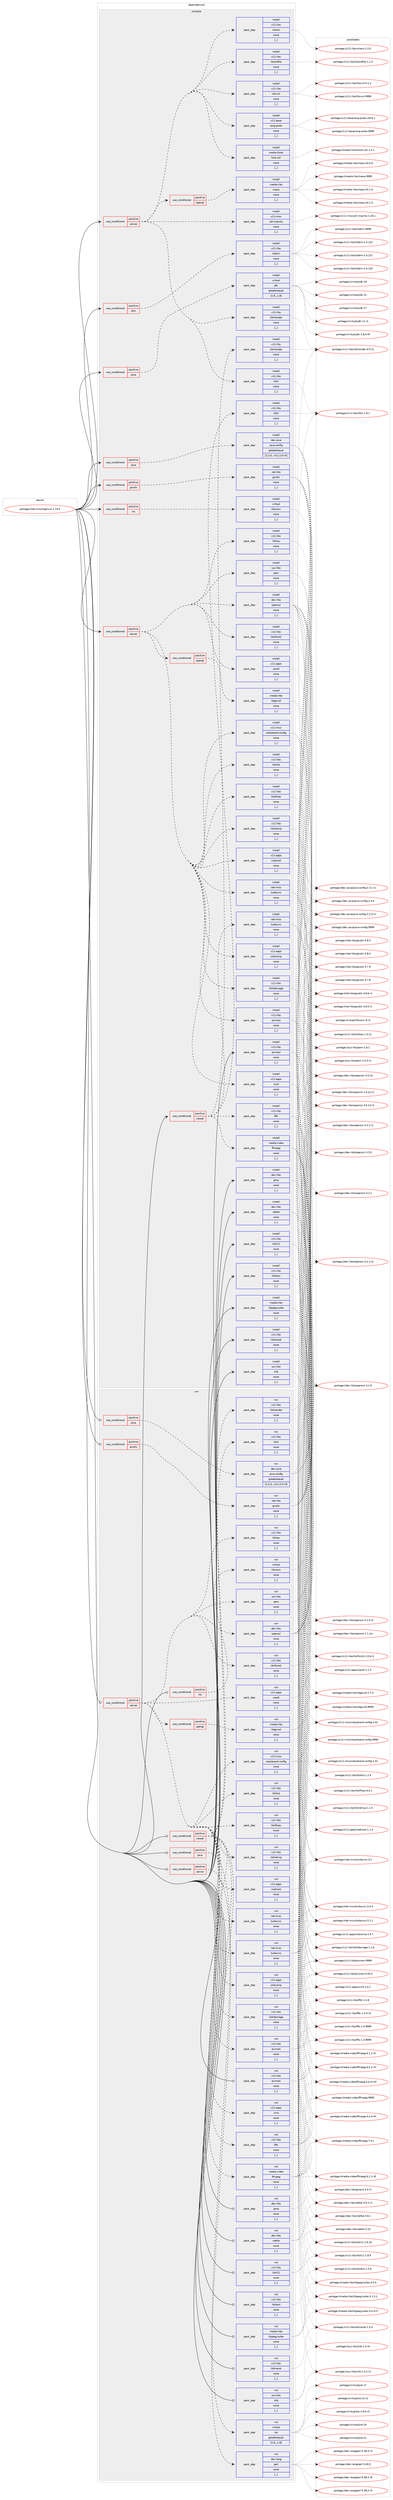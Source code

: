 digraph prolog {

# *************
# Graph options
# *************

newrank=true;
concentrate=true;
compound=true;
graph [rankdir=LR,fontname=Helvetica,fontsize=10,ranksep=1.5];#, ranksep=2.5, nodesep=0.2];
edge  [arrowhead=vee];
node  [fontname=Helvetica,fontsize=10];

# **********
# The ebuild
# **********

subgraph cluster_leftcol {
color=gray;
label=<<i>ebuild</i>>;
id [label="portage://net-misc/tigervnc-1.14.0", color=red, width=4, href="../net-misc/tigervnc-1.14.0.svg"];
}

# ****************
# The dependencies
# ****************

subgraph cluster_midcol {
color=gray;
label=<<i>dependencies</i>>;
subgraph cluster_compile {
fillcolor="#eeeeee";
style=filled;
label=<<i>compile</i>>;
subgraph cond99256 {
dependency376785 [label=<<TABLE BORDER="0" CELLBORDER="1" CELLSPACING="0" CELLPADDING="4"><TR><TD ROWSPAN="3" CELLPADDING="10">use_conditional</TD></TR><TR><TD>positive</TD></TR><TR><TD>drm</TD></TR></TABLE>>, shape=none, color=red];
subgraph pack274811 {
dependency376786 [label=<<TABLE BORDER="0" CELLBORDER="1" CELLSPACING="0" CELLPADDING="4" WIDTH="220"><TR><TD ROWSPAN="6" CELLPADDING="30">pack_dep</TD></TR><TR><TD WIDTH="110">install</TD></TR><TR><TD>x11-libs</TD></TR><TR><TD>libdrm</TD></TR><TR><TD>none</TD></TR><TR><TD>[,,]</TD></TR></TABLE>>, shape=none, color=blue];
}
dependency376785:e -> dependency376786:w [weight=20,style="dashed",arrowhead="vee"];
}
id:e -> dependency376785:w [weight=20,style="solid",arrowhead="vee"];
subgraph cond99257 {
dependency376787 [label=<<TABLE BORDER="0" CELLBORDER="1" CELLSPACING="0" CELLPADDING="4"><TR><TD ROWSPAN="3" CELLPADDING="10">use_conditional</TD></TR><TR><TD>positive</TD></TR><TR><TD>gnutls</TD></TR></TABLE>>, shape=none, color=red];
subgraph pack274812 {
dependency376788 [label=<<TABLE BORDER="0" CELLBORDER="1" CELLSPACING="0" CELLPADDING="4" WIDTH="220"><TR><TD ROWSPAN="6" CELLPADDING="30">pack_dep</TD></TR><TR><TD WIDTH="110">install</TD></TR><TR><TD>net-libs</TD></TR><TR><TD>gnutls</TD></TR><TR><TD>none</TD></TR><TR><TD>[,,]</TD></TR></TABLE>>, shape=none, color=blue];
}
dependency376787:e -> dependency376788:w [weight=20,style="dashed",arrowhead="vee"];
}
id:e -> dependency376787:w [weight=20,style="solid",arrowhead="vee"];
subgraph cond99258 {
dependency376789 [label=<<TABLE BORDER="0" CELLBORDER="1" CELLSPACING="0" CELLPADDING="4"><TR><TD ROWSPAN="3" CELLPADDING="10">use_conditional</TD></TR><TR><TD>positive</TD></TR><TR><TD>java</TD></TR></TABLE>>, shape=none, color=red];
subgraph pack274813 {
dependency376790 [label=<<TABLE BORDER="0" CELLBORDER="1" CELLSPACING="0" CELLPADDING="4" WIDTH="220"><TR><TD ROWSPAN="6" CELLPADDING="30">pack_dep</TD></TR><TR><TD WIDTH="110">install</TD></TR><TR><TD>dev-java</TD></TR><TR><TD>java-config</TD></TR><TR><TD>greaterequal</TD></TR><TR><TD>[2.2.0,,-r3,2.2.0-r3]</TD></TR></TABLE>>, shape=none, color=blue];
}
dependency376789:e -> dependency376790:w [weight=20,style="dashed",arrowhead="vee"];
}
id:e -> dependency376789:w [weight=20,style="solid",arrowhead="vee"];
subgraph cond99259 {
dependency376791 [label=<<TABLE BORDER="0" CELLBORDER="1" CELLSPACING="0" CELLPADDING="4"><TR><TD ROWSPAN="3" CELLPADDING="10">use_conditional</TD></TR><TR><TD>positive</TD></TR><TR><TD>java</TD></TR></TABLE>>, shape=none, color=red];
subgraph pack274814 {
dependency376792 [label=<<TABLE BORDER="0" CELLBORDER="1" CELLSPACING="0" CELLPADDING="4" WIDTH="220"><TR><TD ROWSPAN="6" CELLPADDING="30">pack_dep</TD></TR><TR><TD WIDTH="110">install</TD></TR><TR><TD>virtual</TD></TR><TR><TD>jdk</TD></TR><TR><TD>greaterequal</TD></TR><TR><TD>[1.8,,,1.8]</TD></TR></TABLE>>, shape=none, color=blue];
}
dependency376791:e -> dependency376792:w [weight=20,style="dashed",arrowhead="vee"];
}
id:e -> dependency376791:w [weight=20,style="solid",arrowhead="vee"];
subgraph cond99260 {
dependency376793 [label=<<TABLE BORDER="0" CELLBORDER="1" CELLSPACING="0" CELLPADDING="4"><TR><TD ROWSPAN="3" CELLPADDING="10">use_conditional</TD></TR><TR><TD>positive</TD></TR><TR><TD>nls</TD></TR></TABLE>>, shape=none, color=red];
subgraph pack274815 {
dependency376794 [label=<<TABLE BORDER="0" CELLBORDER="1" CELLSPACING="0" CELLPADDING="4" WIDTH="220"><TR><TD ROWSPAN="6" CELLPADDING="30">pack_dep</TD></TR><TR><TD WIDTH="110">install</TD></TR><TR><TD>virtual</TD></TR><TR><TD>libiconv</TD></TR><TR><TD>none</TD></TR><TR><TD>[,,]</TD></TR></TABLE>>, shape=none, color=blue];
}
dependency376793:e -> dependency376794:w [weight=20,style="dashed",arrowhead="vee"];
}
id:e -> dependency376793:w [weight=20,style="solid",arrowhead="vee"];
subgraph cond99261 {
dependency376795 [label=<<TABLE BORDER="0" CELLBORDER="1" CELLSPACING="0" CELLPADDING="4"><TR><TD ROWSPAN="3" CELLPADDING="10">use_conditional</TD></TR><TR><TD>positive</TD></TR><TR><TD>server</TD></TR></TABLE>>, shape=none, color=red];
subgraph pack274816 {
dependency376796 [label=<<TABLE BORDER="0" CELLBORDER="1" CELLSPACING="0" CELLPADDING="4" WIDTH="220"><TR><TD ROWSPAN="6" CELLPADDING="30">pack_dep</TD></TR><TR><TD WIDTH="110">install</TD></TR><TR><TD>dev-libs</TD></TR><TR><TD>openssl</TD></TR><TR><TD>none</TD></TR><TR><TD>[,,]</TD></TR></TABLE>>, shape=none, color=blue];
}
dependency376795:e -> dependency376796:w [weight=20,style="dashed",arrowhead="vee"];
subgraph pack274817 {
dependency376797 [label=<<TABLE BORDER="0" CELLBORDER="1" CELLSPACING="0" CELLPADDING="4" WIDTH="220"><TR><TD ROWSPAN="6" CELLPADDING="30">pack_dep</TD></TR><TR><TD WIDTH="110">install</TD></TR><TR><TD>sys-libs</TD></TR><TR><TD>pam</TD></TR><TR><TD>none</TD></TR><TR><TD>[,,]</TD></TR></TABLE>>, shape=none, color=blue];
}
dependency376795:e -> dependency376797:w [weight=20,style="dashed",arrowhead="vee"];
subgraph pack274818 {
dependency376798 [label=<<TABLE BORDER="0" CELLBORDER="1" CELLSPACING="0" CELLPADDING="4" WIDTH="220"><TR><TD ROWSPAN="6" CELLPADDING="30">pack_dep</TD></TR><TR><TD WIDTH="110">install</TD></TR><TR><TD>x11-libs</TD></TR><TR><TD>libXau</TD></TR><TR><TD>none</TD></TR><TR><TD>[,,]</TD></TR></TABLE>>, shape=none, color=blue];
}
dependency376795:e -> dependency376798:w [weight=20,style="dashed",arrowhead="vee"];
subgraph pack274819 {
dependency376799 [label=<<TABLE BORDER="0" CELLBORDER="1" CELLSPACING="0" CELLPADDING="4" WIDTH="220"><TR><TD ROWSPAN="6" CELLPADDING="30">pack_dep</TD></TR><TR><TD WIDTH="110">install</TD></TR><TR><TD>x11-libs</TD></TR><TR><TD>libXdamage</TD></TR><TR><TD>none</TD></TR><TR><TD>[,,]</TD></TR></TABLE>>, shape=none, color=blue];
}
dependency376795:e -> dependency376799:w [weight=20,style="dashed",arrowhead="vee"];
subgraph pack274820 {
dependency376800 [label=<<TABLE BORDER="0" CELLBORDER="1" CELLSPACING="0" CELLPADDING="4" WIDTH="220"><TR><TD ROWSPAN="6" CELLPADDING="30">pack_dep</TD></TR><TR><TD WIDTH="110">install</TD></TR><TR><TD>x11-libs</TD></TR><TR><TD>libXdmcp</TD></TR><TR><TD>none</TD></TR><TR><TD>[,,]</TD></TR></TABLE>>, shape=none, color=blue];
}
dependency376795:e -> dependency376800:w [weight=20,style="dashed",arrowhead="vee"];
subgraph pack274821 {
dependency376801 [label=<<TABLE BORDER="0" CELLBORDER="1" CELLSPACING="0" CELLPADDING="4" WIDTH="220"><TR><TD ROWSPAN="6" CELLPADDING="30">pack_dep</TD></TR><TR><TD WIDTH="110">install</TD></TR><TR><TD>x11-libs</TD></TR><TR><TD>libXfixes</TD></TR><TR><TD>none</TD></TR><TR><TD>[,,]</TD></TR></TABLE>>, shape=none, color=blue];
}
dependency376795:e -> dependency376801:w [weight=20,style="dashed",arrowhead="vee"];
subgraph pack274822 {
dependency376802 [label=<<TABLE BORDER="0" CELLBORDER="1" CELLSPACING="0" CELLPADDING="4" WIDTH="220"><TR><TD ROWSPAN="6" CELLPADDING="30">pack_dep</TD></TR><TR><TD WIDTH="110">install</TD></TR><TR><TD>x11-libs</TD></TR><TR><TD>libXfont2</TD></TR><TR><TD>none</TD></TR><TR><TD>[,,]</TD></TR></TABLE>>, shape=none, color=blue];
}
dependency376795:e -> dependency376802:w [weight=20,style="dashed",arrowhead="vee"];
subgraph pack274823 {
dependency376803 [label=<<TABLE BORDER="0" CELLBORDER="1" CELLSPACING="0" CELLPADDING="4" WIDTH="220"><TR><TD ROWSPAN="6" CELLPADDING="30">pack_dep</TD></TR><TR><TD WIDTH="110">install</TD></TR><TR><TD>x11-libs</TD></TR><TR><TD>libXtst</TD></TR><TR><TD>none</TD></TR><TR><TD>[,,]</TD></TR></TABLE>>, shape=none, color=blue];
}
dependency376795:e -> dependency376803:w [weight=20,style="dashed",arrowhead="vee"];
subgraph pack274824 {
dependency376804 [label=<<TABLE BORDER="0" CELLBORDER="1" CELLSPACING="0" CELLPADDING="4" WIDTH="220"><TR><TD ROWSPAN="6" CELLPADDING="30">pack_dep</TD></TR><TR><TD WIDTH="110">install</TD></TR><TR><TD>x11-libs</TD></TR><TR><TD>pixman</TD></TR><TR><TD>none</TD></TR><TR><TD>[,,]</TD></TR></TABLE>>, shape=none, color=blue];
}
dependency376795:e -> dependency376804:w [weight=20,style="dashed",arrowhead="vee"];
subgraph pack274825 {
dependency376805 [label=<<TABLE BORDER="0" CELLBORDER="1" CELLSPACING="0" CELLPADDING="4" WIDTH="220"><TR><TD ROWSPAN="6" CELLPADDING="30">pack_dep</TD></TR><TR><TD WIDTH="110">install</TD></TR><TR><TD>x11-apps</TD></TR><TR><TD>xauth</TD></TR><TR><TD>none</TD></TR><TR><TD>[,,]</TD></TR></TABLE>>, shape=none, color=blue];
}
dependency376795:e -> dependency376805:w [weight=20,style="dashed",arrowhead="vee"];
subgraph pack274826 {
dependency376806 [label=<<TABLE BORDER="0" CELLBORDER="1" CELLSPACING="0" CELLPADDING="4" WIDTH="220"><TR><TD ROWSPAN="6" CELLPADDING="30">pack_dep</TD></TR><TR><TD WIDTH="110">install</TD></TR><TR><TD>x11-apps</TD></TR><TR><TD>xinit</TD></TR><TR><TD>none</TD></TR><TR><TD>[,,]</TD></TR></TABLE>>, shape=none, color=blue];
}
dependency376795:e -> dependency376806:w [weight=20,style="dashed",arrowhead="vee"];
subgraph pack274827 {
dependency376807 [label=<<TABLE BORDER="0" CELLBORDER="1" CELLSPACING="0" CELLPADDING="4" WIDTH="220"><TR><TD ROWSPAN="6" CELLPADDING="30">pack_dep</TD></TR><TR><TD WIDTH="110">install</TD></TR><TR><TD>x11-apps</TD></TR><TR><TD>xkbcomp</TD></TR><TR><TD>none</TD></TR><TR><TD>[,,]</TD></TR></TABLE>>, shape=none, color=blue];
}
dependency376795:e -> dependency376807:w [weight=20,style="dashed",arrowhead="vee"];
subgraph pack274828 {
dependency376808 [label=<<TABLE BORDER="0" CELLBORDER="1" CELLSPACING="0" CELLPADDING="4" WIDTH="220"><TR><TD ROWSPAN="6" CELLPADDING="30">pack_dep</TD></TR><TR><TD WIDTH="110">install</TD></TR><TR><TD>x11-apps</TD></TR><TR><TD>xsetroot</TD></TR><TR><TD>none</TD></TR><TR><TD>[,,]</TD></TR></TABLE>>, shape=none, color=blue];
}
dependency376795:e -> dependency376808:w [weight=20,style="dashed",arrowhead="vee"];
subgraph pack274829 {
dependency376809 [label=<<TABLE BORDER="0" CELLBORDER="1" CELLSPACING="0" CELLPADDING="4" WIDTH="220"><TR><TD ROWSPAN="6" CELLPADDING="30">pack_dep</TD></TR><TR><TD WIDTH="110">install</TD></TR><TR><TD>x11-misc</TD></TR><TR><TD>xkeyboard-config</TD></TR><TR><TD>none</TD></TR><TR><TD>[,,]</TD></TR></TABLE>>, shape=none, color=blue];
}
dependency376795:e -> dependency376809:w [weight=20,style="dashed",arrowhead="vee"];
subgraph cond99262 {
dependency376810 [label=<<TABLE BORDER="0" CELLBORDER="1" CELLSPACING="0" CELLPADDING="4"><TR><TD ROWSPAN="3" CELLPADDING="10">use_conditional</TD></TR><TR><TD>positive</TD></TR><TR><TD>opengl</TD></TR></TABLE>>, shape=none, color=red];
subgraph pack274830 {
dependency376811 [label=<<TABLE BORDER="0" CELLBORDER="1" CELLSPACING="0" CELLPADDING="4" WIDTH="220"><TR><TD ROWSPAN="6" CELLPADDING="30">pack_dep</TD></TR><TR><TD WIDTH="110">install</TD></TR><TR><TD>media-libs</TD></TR><TR><TD>libglvnd</TD></TR><TR><TD>none</TD></TR><TR><TD>[,,]</TD></TR></TABLE>>, shape=none, color=blue];
}
dependency376810:e -> dependency376811:w [weight=20,style="dashed",arrowhead="vee"];
}
dependency376795:e -> dependency376810:w [weight=20,style="dashed",arrowhead="vee"];
subgraph pack274831 {
dependency376812 [label=<<TABLE BORDER="0" CELLBORDER="1" CELLSPACING="0" CELLPADDING="4" WIDTH="220"><TR><TD ROWSPAN="6" CELLPADDING="30">pack_dep</TD></TR><TR><TD WIDTH="110">install</TD></TR><TR><TD>net-misc</TD></TR><TR><TD>turbovnc</TD></TR><TR><TD>none</TD></TR><TR><TD>[,,]</TD></TR></TABLE>>, shape=none, color=blue];
}
dependency376795:e -> dependency376812:w [weight=20,style="dashed",arrowhead="vee"];
}
id:e -> dependency376795:w [weight=20,style="solid",arrowhead="vee"];
subgraph cond99263 {
dependency376813 [label=<<TABLE BORDER="0" CELLBORDER="1" CELLSPACING="0" CELLPADDING="4"><TR><TD ROWSPAN="3" CELLPADDING="10">use_conditional</TD></TR><TR><TD>positive</TD></TR><TR><TD>server</TD></TR></TABLE>>, shape=none, color=red];
subgraph pack274832 {
dependency376814 [label=<<TABLE BORDER="0" CELLBORDER="1" CELLSPACING="0" CELLPADDING="4" WIDTH="220"><TR><TD ROWSPAN="6" CELLPADDING="30">pack_dep</TD></TR><TR><TD WIDTH="110">install</TD></TR><TR><TD>media-fonts</TD></TR><TR><TD>font-util</TD></TR><TR><TD>none</TD></TR><TR><TD>[,,]</TD></TR></TABLE>>, shape=none, color=blue];
}
dependency376813:e -> dependency376814:w [weight=20,style="dashed",arrowhead="vee"];
subgraph pack274833 {
dependency376815 [label=<<TABLE BORDER="0" CELLBORDER="1" CELLSPACING="0" CELLPADDING="4" WIDTH="220"><TR><TD ROWSPAN="6" CELLPADDING="30">pack_dep</TD></TR><TR><TD WIDTH="110">install</TD></TR><TR><TD>x11-base</TD></TR><TR><TD>xorg-proto</TD></TR><TR><TD>none</TD></TR><TR><TD>[,,]</TD></TR></TABLE>>, shape=none, color=blue];
}
dependency376813:e -> dependency376815:w [weight=20,style="dashed",arrowhead="vee"];
subgraph pack274834 {
dependency376816 [label=<<TABLE BORDER="0" CELLBORDER="1" CELLSPACING="0" CELLPADDING="4" WIDTH="220"><TR><TD ROWSPAN="6" CELLPADDING="30">pack_dep</TD></TR><TR><TD WIDTH="110">install</TD></TR><TR><TD>x11-libs</TD></TR><TR><TD>libxcvt</TD></TR><TR><TD>none</TD></TR><TR><TD>[,,]</TD></TR></TABLE>>, shape=none, color=blue];
}
dependency376813:e -> dependency376816:w [weight=20,style="dashed",arrowhead="vee"];
subgraph pack274835 {
dependency376817 [label=<<TABLE BORDER="0" CELLBORDER="1" CELLSPACING="0" CELLPADDING="4" WIDTH="220"><TR><TD ROWSPAN="6" CELLPADDING="30">pack_dep</TD></TR><TR><TD WIDTH="110">install</TD></TR><TR><TD>x11-libs</TD></TR><TR><TD>libXi</TD></TR><TR><TD>none</TD></TR><TR><TD>[,,]</TD></TR></TABLE>>, shape=none, color=blue];
}
dependency376813:e -> dependency376817:w [weight=20,style="dashed",arrowhead="vee"];
subgraph pack274836 {
dependency376818 [label=<<TABLE BORDER="0" CELLBORDER="1" CELLSPACING="0" CELLPADDING="4" WIDTH="220"><TR><TD ROWSPAN="6" CELLPADDING="30">pack_dep</TD></TR><TR><TD WIDTH="110">install</TD></TR><TR><TD>x11-libs</TD></TR><TR><TD>libxkbfile</TD></TR><TR><TD>none</TD></TR><TR><TD>[,,]</TD></TR></TABLE>>, shape=none, color=blue];
}
dependency376813:e -> dependency376818:w [weight=20,style="dashed",arrowhead="vee"];
subgraph pack274837 {
dependency376819 [label=<<TABLE BORDER="0" CELLBORDER="1" CELLSPACING="0" CELLPADDING="4" WIDTH="220"><TR><TD ROWSPAN="6" CELLPADDING="30">pack_dep</TD></TR><TR><TD WIDTH="110">install</TD></TR><TR><TD>x11-libs</TD></TR><TR><TD>libXrender</TD></TR><TR><TD>none</TD></TR><TR><TD>[,,]</TD></TR></TABLE>>, shape=none, color=blue];
}
dependency376813:e -> dependency376819:w [weight=20,style="dashed",arrowhead="vee"];
subgraph pack274838 {
dependency376820 [label=<<TABLE BORDER="0" CELLBORDER="1" CELLSPACING="0" CELLPADDING="4" WIDTH="220"><TR><TD ROWSPAN="6" CELLPADDING="30">pack_dep</TD></TR><TR><TD WIDTH="110">install</TD></TR><TR><TD>x11-libs</TD></TR><TR><TD>xtrans</TD></TR><TR><TD>none</TD></TR><TR><TD>[,,]</TD></TR></TABLE>>, shape=none, color=blue];
}
dependency376813:e -> dependency376820:w [weight=20,style="dashed",arrowhead="vee"];
subgraph pack274839 {
dependency376821 [label=<<TABLE BORDER="0" CELLBORDER="1" CELLSPACING="0" CELLPADDING="4" WIDTH="220"><TR><TD ROWSPAN="6" CELLPADDING="30">pack_dep</TD></TR><TR><TD WIDTH="110">install</TD></TR><TR><TD>x11-misc</TD></TR><TR><TD>util-macros</TD></TR><TR><TD>none</TD></TR><TR><TD>[,,]</TD></TR></TABLE>>, shape=none, color=blue];
}
dependency376813:e -> dependency376821:w [weight=20,style="dashed",arrowhead="vee"];
subgraph cond99264 {
dependency376822 [label=<<TABLE BORDER="0" CELLBORDER="1" CELLSPACING="0" CELLPADDING="4"><TR><TD ROWSPAN="3" CELLPADDING="10">use_conditional</TD></TR><TR><TD>positive</TD></TR><TR><TD>opengl</TD></TR></TABLE>>, shape=none, color=red];
subgraph pack274840 {
dependency376823 [label=<<TABLE BORDER="0" CELLBORDER="1" CELLSPACING="0" CELLPADDING="4" WIDTH="220"><TR><TD ROWSPAN="6" CELLPADDING="30">pack_dep</TD></TR><TR><TD WIDTH="110">install</TD></TR><TR><TD>media-libs</TD></TR><TR><TD>mesa</TD></TR><TR><TD>none</TD></TR><TR><TD>[,,]</TD></TR></TABLE>>, shape=none, color=blue];
}
dependency376822:e -> dependency376823:w [weight=20,style="dashed",arrowhead="vee"];
}
dependency376813:e -> dependency376822:w [weight=20,style="dashed",arrowhead="vee"];
}
id:e -> dependency376813:w [weight=20,style="solid",arrowhead="vee"];
subgraph cond99265 {
dependency376824 [label=<<TABLE BORDER="0" CELLBORDER="1" CELLSPACING="0" CELLPADDING="4"><TR><TD ROWSPAN="3" CELLPADDING="10">use_conditional</TD></TR><TR><TD>positive</TD></TR><TR><TD>viewer</TD></TR></TABLE>>, shape=none, color=red];
subgraph pack274841 {
dependency376825 [label=<<TABLE BORDER="0" CELLBORDER="1" CELLSPACING="0" CELLPADDING="4" WIDTH="220"><TR><TD ROWSPAN="6" CELLPADDING="30">pack_dep</TD></TR><TR><TD WIDTH="110">install</TD></TR><TR><TD>media-video</TD></TR><TR><TD>ffmpeg</TD></TR><TR><TD>none</TD></TR><TR><TD>[,,]</TD></TR></TABLE>>, shape=none, color=blue];
}
dependency376824:e -> dependency376825:w [weight=20,style="dashed",arrowhead="vee"];
subgraph pack274842 {
dependency376826 [label=<<TABLE BORDER="0" CELLBORDER="1" CELLSPACING="0" CELLPADDING="4" WIDTH="220"><TR><TD ROWSPAN="6" CELLPADDING="30">pack_dep</TD></TR><TR><TD WIDTH="110">install</TD></TR><TR><TD>x11-libs</TD></TR><TR><TD>fltk</TD></TR><TR><TD>none</TD></TR><TR><TD>[,,]</TD></TR></TABLE>>, shape=none, color=blue];
}
dependency376824:e -> dependency376826:w [weight=20,style="dashed",arrowhead="vee"];
subgraph pack274843 {
dependency376827 [label=<<TABLE BORDER="0" CELLBORDER="1" CELLSPACING="0" CELLPADDING="4" WIDTH="220"><TR><TD ROWSPAN="6" CELLPADDING="30">pack_dep</TD></TR><TR><TD WIDTH="110">install</TD></TR><TR><TD>x11-libs</TD></TR><TR><TD>libXi</TD></TR><TR><TD>none</TD></TR><TR><TD>[,,]</TD></TR></TABLE>>, shape=none, color=blue];
}
dependency376824:e -> dependency376827:w [weight=20,style="dashed",arrowhead="vee"];
subgraph pack274844 {
dependency376828 [label=<<TABLE BORDER="0" CELLBORDER="1" CELLSPACING="0" CELLPADDING="4" WIDTH="220"><TR><TD ROWSPAN="6" CELLPADDING="30">pack_dep</TD></TR><TR><TD WIDTH="110">install</TD></TR><TR><TD>x11-libs</TD></TR><TR><TD>libXrender</TD></TR><TR><TD>none</TD></TR><TR><TD>[,,]</TD></TR></TABLE>>, shape=none, color=blue];
}
dependency376824:e -> dependency376828:w [weight=20,style="dashed",arrowhead="vee"];
subgraph pack274845 {
dependency376829 [label=<<TABLE BORDER="0" CELLBORDER="1" CELLSPACING="0" CELLPADDING="4" WIDTH="220"><TR><TD ROWSPAN="6" CELLPADDING="30">pack_dep</TD></TR><TR><TD WIDTH="110">install</TD></TR><TR><TD>net-misc</TD></TR><TR><TD>turbovnc</TD></TR><TR><TD>none</TD></TR><TR><TD>[,,]</TD></TR></TABLE>>, shape=none, color=blue];
}
dependency376824:e -> dependency376829:w [weight=20,style="dashed",arrowhead="vee"];
}
id:e -> dependency376824:w [weight=20,style="solid",arrowhead="vee"];
subgraph pack274846 {
dependency376830 [label=<<TABLE BORDER="0" CELLBORDER="1" CELLSPACING="0" CELLPADDING="4" WIDTH="220"><TR><TD ROWSPAN="6" CELLPADDING="30">pack_dep</TD></TR><TR><TD WIDTH="110">install</TD></TR><TR><TD>dev-libs</TD></TR><TR><TD>gmp</TD></TR><TR><TD>none</TD></TR><TR><TD>[,,]</TD></TR></TABLE>>, shape=none, color=blue];
}
id:e -> dependency376830:w [weight=20,style="solid",arrowhead="vee"];
subgraph pack274847 {
dependency376831 [label=<<TABLE BORDER="0" CELLBORDER="1" CELLSPACING="0" CELLPADDING="4" WIDTH="220"><TR><TD ROWSPAN="6" CELLPADDING="30">pack_dep</TD></TR><TR><TD WIDTH="110">install</TD></TR><TR><TD>dev-libs</TD></TR><TR><TD>nettle</TD></TR><TR><TD>none</TD></TR><TR><TD>[,,]</TD></TR></TABLE>>, shape=none, color=blue];
}
id:e -> dependency376831:w [weight=20,style="solid",arrowhead="vee"];
subgraph pack274848 {
dependency376832 [label=<<TABLE BORDER="0" CELLBORDER="1" CELLSPACING="0" CELLPADDING="4" WIDTH="220"><TR><TD ROWSPAN="6" CELLPADDING="30">pack_dep</TD></TR><TR><TD WIDTH="110">install</TD></TR><TR><TD>media-libs</TD></TR><TR><TD>libjpeg-turbo</TD></TR><TR><TD>none</TD></TR><TR><TD>[,,]</TD></TR></TABLE>>, shape=none, color=blue];
}
id:e -> dependency376832:w [weight=20,style="solid",arrowhead="vee"];
subgraph pack274849 {
dependency376833 [label=<<TABLE BORDER="0" CELLBORDER="1" CELLSPACING="0" CELLPADDING="4" WIDTH="220"><TR><TD ROWSPAN="6" CELLPADDING="30">pack_dep</TD></TR><TR><TD WIDTH="110">install</TD></TR><TR><TD>sys-libs</TD></TR><TR><TD>zlib</TD></TR><TR><TD>none</TD></TR><TR><TD>[,,]</TD></TR></TABLE>>, shape=none, color=blue];
}
id:e -> dependency376833:w [weight=20,style="solid",arrowhead="vee"];
subgraph pack274850 {
dependency376834 [label=<<TABLE BORDER="0" CELLBORDER="1" CELLSPACING="0" CELLPADDING="4" WIDTH="220"><TR><TD ROWSPAN="6" CELLPADDING="30">pack_dep</TD></TR><TR><TD WIDTH="110">install</TD></TR><TR><TD>x11-libs</TD></TR><TR><TD>libX11</TD></TR><TR><TD>none</TD></TR><TR><TD>[,,]</TD></TR></TABLE>>, shape=none, color=blue];
}
id:e -> dependency376834:w [weight=20,style="solid",arrowhead="vee"];
subgraph pack274851 {
dependency376835 [label=<<TABLE BORDER="0" CELLBORDER="1" CELLSPACING="0" CELLPADDING="4" WIDTH="220"><TR><TD ROWSPAN="6" CELLPADDING="30">pack_dep</TD></TR><TR><TD WIDTH="110">install</TD></TR><TR><TD>x11-libs</TD></TR><TR><TD>libXext</TD></TR><TR><TD>none</TD></TR><TR><TD>[,,]</TD></TR></TABLE>>, shape=none, color=blue];
}
id:e -> dependency376835:w [weight=20,style="solid",arrowhead="vee"];
subgraph pack274852 {
dependency376836 [label=<<TABLE BORDER="0" CELLBORDER="1" CELLSPACING="0" CELLPADDING="4" WIDTH="220"><TR><TD ROWSPAN="6" CELLPADDING="30">pack_dep</TD></TR><TR><TD WIDTH="110">install</TD></TR><TR><TD>x11-libs</TD></TR><TR><TD>libXrandr</TD></TR><TR><TD>none</TD></TR><TR><TD>[,,]</TD></TR></TABLE>>, shape=none, color=blue];
}
id:e -> dependency376836:w [weight=20,style="solid",arrowhead="vee"];
subgraph pack274853 {
dependency376837 [label=<<TABLE BORDER="0" CELLBORDER="1" CELLSPACING="0" CELLPADDING="4" WIDTH="220"><TR><TD ROWSPAN="6" CELLPADDING="30">pack_dep</TD></TR><TR><TD WIDTH="110">install</TD></TR><TR><TD>x11-libs</TD></TR><TR><TD>pixman</TD></TR><TR><TD>none</TD></TR><TR><TD>[,,]</TD></TR></TABLE>>, shape=none, color=blue];
}
id:e -> dependency376837:w [weight=20,style="solid",arrowhead="vee"];
}
subgraph cluster_compileandrun {
fillcolor="#eeeeee";
style=filled;
label=<<i>compile and run</i>>;
}
subgraph cluster_run {
fillcolor="#eeeeee";
style=filled;
label=<<i>run</i>>;
subgraph cond99266 {
dependency376838 [label=<<TABLE BORDER="0" CELLBORDER="1" CELLSPACING="0" CELLPADDING="4"><TR><TD ROWSPAN="3" CELLPADDING="10">use_conditional</TD></TR><TR><TD>positive</TD></TR><TR><TD>gnutls</TD></TR></TABLE>>, shape=none, color=red];
subgraph pack274854 {
dependency376839 [label=<<TABLE BORDER="0" CELLBORDER="1" CELLSPACING="0" CELLPADDING="4" WIDTH="220"><TR><TD ROWSPAN="6" CELLPADDING="30">pack_dep</TD></TR><TR><TD WIDTH="110">run</TD></TR><TR><TD>net-libs</TD></TR><TR><TD>gnutls</TD></TR><TR><TD>none</TD></TR><TR><TD>[,,]</TD></TR></TABLE>>, shape=none, color=blue];
}
dependency376838:e -> dependency376839:w [weight=20,style="dashed",arrowhead="vee"];
}
id:e -> dependency376838:w [weight=20,style="solid",arrowhead="odot"];
subgraph cond99267 {
dependency376840 [label=<<TABLE BORDER="0" CELLBORDER="1" CELLSPACING="0" CELLPADDING="4"><TR><TD ROWSPAN="3" CELLPADDING="10">use_conditional</TD></TR><TR><TD>positive</TD></TR><TR><TD>java</TD></TR></TABLE>>, shape=none, color=red];
subgraph pack274855 {
dependency376841 [label=<<TABLE BORDER="0" CELLBORDER="1" CELLSPACING="0" CELLPADDING="4" WIDTH="220"><TR><TD ROWSPAN="6" CELLPADDING="30">pack_dep</TD></TR><TR><TD WIDTH="110">run</TD></TR><TR><TD>dev-java</TD></TR><TR><TD>java-config</TD></TR><TR><TD>greaterequal</TD></TR><TR><TD>[2.2.0,,-r3,2.2.0-r3]</TD></TR></TABLE>>, shape=none, color=blue];
}
dependency376840:e -> dependency376841:w [weight=20,style="dashed",arrowhead="vee"];
}
id:e -> dependency376840:w [weight=20,style="solid",arrowhead="odot"];
subgraph cond99268 {
dependency376842 [label=<<TABLE BORDER="0" CELLBORDER="1" CELLSPACING="0" CELLPADDING="4"><TR><TD ROWSPAN="3" CELLPADDING="10">use_conditional</TD></TR><TR><TD>positive</TD></TR><TR><TD>java</TD></TR></TABLE>>, shape=none, color=red];
subgraph pack274856 {
dependency376843 [label=<<TABLE BORDER="0" CELLBORDER="1" CELLSPACING="0" CELLPADDING="4" WIDTH="220"><TR><TD ROWSPAN="6" CELLPADDING="30">pack_dep</TD></TR><TR><TD WIDTH="110">run</TD></TR><TR><TD>virtual</TD></TR><TR><TD>jre</TD></TR><TR><TD>greaterequal</TD></TR><TR><TD>[1.8,,,1.8]</TD></TR></TABLE>>, shape=none, color=blue];
}
dependency376842:e -> dependency376843:w [weight=20,style="dashed",arrowhead="vee"];
}
id:e -> dependency376842:w [weight=20,style="solid",arrowhead="odot"];
subgraph cond99269 {
dependency376844 [label=<<TABLE BORDER="0" CELLBORDER="1" CELLSPACING="0" CELLPADDING="4"><TR><TD ROWSPAN="3" CELLPADDING="10">use_conditional</TD></TR><TR><TD>positive</TD></TR><TR><TD>nls</TD></TR></TABLE>>, shape=none, color=red];
subgraph pack274857 {
dependency376845 [label=<<TABLE BORDER="0" CELLBORDER="1" CELLSPACING="0" CELLPADDING="4" WIDTH="220"><TR><TD ROWSPAN="6" CELLPADDING="30">pack_dep</TD></TR><TR><TD WIDTH="110">run</TD></TR><TR><TD>virtual</TD></TR><TR><TD>libiconv</TD></TR><TR><TD>none</TD></TR><TR><TD>[,,]</TD></TR></TABLE>>, shape=none, color=blue];
}
dependency376844:e -> dependency376845:w [weight=20,style="dashed",arrowhead="vee"];
}
id:e -> dependency376844:w [weight=20,style="solid",arrowhead="odot"];
subgraph cond99270 {
dependency376846 [label=<<TABLE BORDER="0" CELLBORDER="1" CELLSPACING="0" CELLPADDING="4"><TR><TD ROWSPAN="3" CELLPADDING="10">use_conditional</TD></TR><TR><TD>positive</TD></TR><TR><TD>server</TD></TR></TABLE>>, shape=none, color=red];
subgraph pack274858 {
dependency376847 [label=<<TABLE BORDER="0" CELLBORDER="1" CELLSPACING="0" CELLPADDING="4" WIDTH="220"><TR><TD ROWSPAN="6" CELLPADDING="30">pack_dep</TD></TR><TR><TD WIDTH="110">run</TD></TR><TR><TD>dev-lang</TD></TR><TR><TD>perl</TD></TR><TR><TD>none</TD></TR><TR><TD>[,,]</TD></TR></TABLE>>, shape=none, color=blue];
}
dependency376846:e -> dependency376847:w [weight=20,style="dashed",arrowhead="vee"];
}
id:e -> dependency376846:w [weight=20,style="solid",arrowhead="odot"];
subgraph cond99271 {
dependency376848 [label=<<TABLE BORDER="0" CELLBORDER="1" CELLSPACING="0" CELLPADDING="4"><TR><TD ROWSPAN="3" CELLPADDING="10">use_conditional</TD></TR><TR><TD>positive</TD></TR><TR><TD>server</TD></TR></TABLE>>, shape=none, color=red];
subgraph pack274859 {
dependency376849 [label=<<TABLE BORDER="0" CELLBORDER="1" CELLSPACING="0" CELLPADDING="4" WIDTH="220"><TR><TD ROWSPAN="6" CELLPADDING="30">pack_dep</TD></TR><TR><TD WIDTH="110">run</TD></TR><TR><TD>dev-libs</TD></TR><TR><TD>openssl</TD></TR><TR><TD>none</TD></TR><TR><TD>[,,]</TD></TR></TABLE>>, shape=none, color=blue];
}
dependency376848:e -> dependency376849:w [weight=20,style="dashed",arrowhead="vee"];
subgraph pack274860 {
dependency376850 [label=<<TABLE BORDER="0" CELLBORDER="1" CELLSPACING="0" CELLPADDING="4" WIDTH="220"><TR><TD ROWSPAN="6" CELLPADDING="30">pack_dep</TD></TR><TR><TD WIDTH="110">run</TD></TR><TR><TD>sys-libs</TD></TR><TR><TD>pam</TD></TR><TR><TD>none</TD></TR><TR><TD>[,,]</TD></TR></TABLE>>, shape=none, color=blue];
}
dependency376848:e -> dependency376850:w [weight=20,style="dashed",arrowhead="vee"];
subgraph pack274861 {
dependency376851 [label=<<TABLE BORDER="0" CELLBORDER="1" CELLSPACING="0" CELLPADDING="4" WIDTH="220"><TR><TD ROWSPAN="6" CELLPADDING="30">pack_dep</TD></TR><TR><TD WIDTH="110">run</TD></TR><TR><TD>x11-libs</TD></TR><TR><TD>libXau</TD></TR><TR><TD>none</TD></TR><TR><TD>[,,]</TD></TR></TABLE>>, shape=none, color=blue];
}
dependency376848:e -> dependency376851:w [weight=20,style="dashed",arrowhead="vee"];
subgraph pack274862 {
dependency376852 [label=<<TABLE BORDER="0" CELLBORDER="1" CELLSPACING="0" CELLPADDING="4" WIDTH="220"><TR><TD ROWSPAN="6" CELLPADDING="30">pack_dep</TD></TR><TR><TD WIDTH="110">run</TD></TR><TR><TD>x11-libs</TD></TR><TR><TD>libXdamage</TD></TR><TR><TD>none</TD></TR><TR><TD>[,,]</TD></TR></TABLE>>, shape=none, color=blue];
}
dependency376848:e -> dependency376852:w [weight=20,style="dashed",arrowhead="vee"];
subgraph pack274863 {
dependency376853 [label=<<TABLE BORDER="0" CELLBORDER="1" CELLSPACING="0" CELLPADDING="4" WIDTH="220"><TR><TD ROWSPAN="6" CELLPADDING="30">pack_dep</TD></TR><TR><TD WIDTH="110">run</TD></TR><TR><TD>x11-libs</TD></TR><TR><TD>libXdmcp</TD></TR><TR><TD>none</TD></TR><TR><TD>[,,]</TD></TR></TABLE>>, shape=none, color=blue];
}
dependency376848:e -> dependency376853:w [weight=20,style="dashed",arrowhead="vee"];
subgraph pack274864 {
dependency376854 [label=<<TABLE BORDER="0" CELLBORDER="1" CELLSPACING="0" CELLPADDING="4" WIDTH="220"><TR><TD ROWSPAN="6" CELLPADDING="30">pack_dep</TD></TR><TR><TD WIDTH="110">run</TD></TR><TR><TD>x11-libs</TD></TR><TR><TD>libXfixes</TD></TR><TR><TD>none</TD></TR><TR><TD>[,,]</TD></TR></TABLE>>, shape=none, color=blue];
}
dependency376848:e -> dependency376854:w [weight=20,style="dashed",arrowhead="vee"];
subgraph pack274865 {
dependency376855 [label=<<TABLE BORDER="0" CELLBORDER="1" CELLSPACING="0" CELLPADDING="4" WIDTH="220"><TR><TD ROWSPAN="6" CELLPADDING="30">pack_dep</TD></TR><TR><TD WIDTH="110">run</TD></TR><TR><TD>x11-libs</TD></TR><TR><TD>libXfont2</TD></TR><TR><TD>none</TD></TR><TR><TD>[,,]</TD></TR></TABLE>>, shape=none, color=blue];
}
dependency376848:e -> dependency376855:w [weight=20,style="dashed",arrowhead="vee"];
subgraph pack274866 {
dependency376856 [label=<<TABLE BORDER="0" CELLBORDER="1" CELLSPACING="0" CELLPADDING="4" WIDTH="220"><TR><TD ROWSPAN="6" CELLPADDING="30">pack_dep</TD></TR><TR><TD WIDTH="110">run</TD></TR><TR><TD>x11-libs</TD></TR><TR><TD>libXtst</TD></TR><TR><TD>none</TD></TR><TR><TD>[,,]</TD></TR></TABLE>>, shape=none, color=blue];
}
dependency376848:e -> dependency376856:w [weight=20,style="dashed",arrowhead="vee"];
subgraph pack274867 {
dependency376857 [label=<<TABLE BORDER="0" CELLBORDER="1" CELLSPACING="0" CELLPADDING="4" WIDTH="220"><TR><TD ROWSPAN="6" CELLPADDING="30">pack_dep</TD></TR><TR><TD WIDTH="110">run</TD></TR><TR><TD>x11-libs</TD></TR><TR><TD>pixman</TD></TR><TR><TD>none</TD></TR><TR><TD>[,,]</TD></TR></TABLE>>, shape=none, color=blue];
}
dependency376848:e -> dependency376857:w [weight=20,style="dashed",arrowhead="vee"];
subgraph pack274868 {
dependency376858 [label=<<TABLE BORDER="0" CELLBORDER="1" CELLSPACING="0" CELLPADDING="4" WIDTH="220"><TR><TD ROWSPAN="6" CELLPADDING="30">pack_dep</TD></TR><TR><TD WIDTH="110">run</TD></TR><TR><TD>x11-apps</TD></TR><TR><TD>xauth</TD></TR><TR><TD>none</TD></TR><TR><TD>[,,]</TD></TR></TABLE>>, shape=none, color=blue];
}
dependency376848:e -> dependency376858:w [weight=20,style="dashed",arrowhead="vee"];
subgraph pack274869 {
dependency376859 [label=<<TABLE BORDER="0" CELLBORDER="1" CELLSPACING="0" CELLPADDING="4" WIDTH="220"><TR><TD ROWSPAN="6" CELLPADDING="30">pack_dep</TD></TR><TR><TD WIDTH="110">run</TD></TR><TR><TD>x11-apps</TD></TR><TR><TD>xinit</TD></TR><TR><TD>none</TD></TR><TR><TD>[,,]</TD></TR></TABLE>>, shape=none, color=blue];
}
dependency376848:e -> dependency376859:w [weight=20,style="dashed",arrowhead="vee"];
subgraph pack274870 {
dependency376860 [label=<<TABLE BORDER="0" CELLBORDER="1" CELLSPACING="0" CELLPADDING="4" WIDTH="220"><TR><TD ROWSPAN="6" CELLPADDING="30">pack_dep</TD></TR><TR><TD WIDTH="110">run</TD></TR><TR><TD>x11-apps</TD></TR><TR><TD>xkbcomp</TD></TR><TR><TD>none</TD></TR><TR><TD>[,,]</TD></TR></TABLE>>, shape=none, color=blue];
}
dependency376848:e -> dependency376860:w [weight=20,style="dashed",arrowhead="vee"];
subgraph pack274871 {
dependency376861 [label=<<TABLE BORDER="0" CELLBORDER="1" CELLSPACING="0" CELLPADDING="4" WIDTH="220"><TR><TD ROWSPAN="6" CELLPADDING="30">pack_dep</TD></TR><TR><TD WIDTH="110">run</TD></TR><TR><TD>x11-apps</TD></TR><TR><TD>xsetroot</TD></TR><TR><TD>none</TD></TR><TR><TD>[,,]</TD></TR></TABLE>>, shape=none, color=blue];
}
dependency376848:e -> dependency376861:w [weight=20,style="dashed",arrowhead="vee"];
subgraph pack274872 {
dependency376862 [label=<<TABLE BORDER="0" CELLBORDER="1" CELLSPACING="0" CELLPADDING="4" WIDTH="220"><TR><TD ROWSPAN="6" CELLPADDING="30">pack_dep</TD></TR><TR><TD WIDTH="110">run</TD></TR><TR><TD>x11-misc</TD></TR><TR><TD>xkeyboard-config</TD></TR><TR><TD>none</TD></TR><TR><TD>[,,]</TD></TR></TABLE>>, shape=none, color=blue];
}
dependency376848:e -> dependency376862:w [weight=20,style="dashed",arrowhead="vee"];
subgraph cond99272 {
dependency376863 [label=<<TABLE BORDER="0" CELLBORDER="1" CELLSPACING="0" CELLPADDING="4"><TR><TD ROWSPAN="3" CELLPADDING="10">use_conditional</TD></TR><TR><TD>positive</TD></TR><TR><TD>opengl</TD></TR></TABLE>>, shape=none, color=red];
subgraph pack274873 {
dependency376864 [label=<<TABLE BORDER="0" CELLBORDER="1" CELLSPACING="0" CELLPADDING="4" WIDTH="220"><TR><TD ROWSPAN="6" CELLPADDING="30">pack_dep</TD></TR><TR><TD WIDTH="110">run</TD></TR><TR><TD>media-libs</TD></TR><TR><TD>libglvnd</TD></TR><TR><TD>none</TD></TR><TR><TD>[,,]</TD></TR></TABLE>>, shape=none, color=blue];
}
dependency376863:e -> dependency376864:w [weight=20,style="dashed",arrowhead="vee"];
}
dependency376848:e -> dependency376863:w [weight=20,style="dashed",arrowhead="vee"];
subgraph pack274874 {
dependency376865 [label=<<TABLE BORDER="0" CELLBORDER="1" CELLSPACING="0" CELLPADDING="4" WIDTH="220"><TR><TD ROWSPAN="6" CELLPADDING="30">pack_dep</TD></TR><TR><TD WIDTH="110">run</TD></TR><TR><TD>net-misc</TD></TR><TR><TD>turbovnc</TD></TR><TR><TD>none</TD></TR><TR><TD>[,,]</TD></TR></TABLE>>, shape=none, color=blue];
}
dependency376848:e -> dependency376865:w [weight=20,style="dashed",arrowhead="vee"];
}
id:e -> dependency376848:w [weight=20,style="solid",arrowhead="odot"];
subgraph cond99273 {
dependency376866 [label=<<TABLE BORDER="0" CELLBORDER="1" CELLSPACING="0" CELLPADDING="4"><TR><TD ROWSPAN="3" CELLPADDING="10">use_conditional</TD></TR><TR><TD>positive</TD></TR><TR><TD>viewer</TD></TR></TABLE>>, shape=none, color=red];
subgraph pack274875 {
dependency376867 [label=<<TABLE BORDER="0" CELLBORDER="1" CELLSPACING="0" CELLPADDING="4" WIDTH="220"><TR><TD ROWSPAN="6" CELLPADDING="30">pack_dep</TD></TR><TR><TD WIDTH="110">run</TD></TR><TR><TD>media-video</TD></TR><TR><TD>ffmpeg</TD></TR><TR><TD>none</TD></TR><TR><TD>[,,]</TD></TR></TABLE>>, shape=none, color=blue];
}
dependency376866:e -> dependency376867:w [weight=20,style="dashed",arrowhead="vee"];
subgraph pack274876 {
dependency376868 [label=<<TABLE BORDER="0" CELLBORDER="1" CELLSPACING="0" CELLPADDING="4" WIDTH="220"><TR><TD ROWSPAN="6" CELLPADDING="30">pack_dep</TD></TR><TR><TD WIDTH="110">run</TD></TR><TR><TD>x11-libs</TD></TR><TR><TD>fltk</TD></TR><TR><TD>none</TD></TR><TR><TD>[,,]</TD></TR></TABLE>>, shape=none, color=blue];
}
dependency376866:e -> dependency376868:w [weight=20,style="dashed",arrowhead="vee"];
subgraph pack274877 {
dependency376869 [label=<<TABLE BORDER="0" CELLBORDER="1" CELLSPACING="0" CELLPADDING="4" WIDTH="220"><TR><TD ROWSPAN="6" CELLPADDING="30">pack_dep</TD></TR><TR><TD WIDTH="110">run</TD></TR><TR><TD>x11-libs</TD></TR><TR><TD>libXi</TD></TR><TR><TD>none</TD></TR><TR><TD>[,,]</TD></TR></TABLE>>, shape=none, color=blue];
}
dependency376866:e -> dependency376869:w [weight=20,style="dashed",arrowhead="vee"];
subgraph pack274878 {
dependency376870 [label=<<TABLE BORDER="0" CELLBORDER="1" CELLSPACING="0" CELLPADDING="4" WIDTH="220"><TR><TD ROWSPAN="6" CELLPADDING="30">pack_dep</TD></TR><TR><TD WIDTH="110">run</TD></TR><TR><TD>x11-libs</TD></TR><TR><TD>libXrender</TD></TR><TR><TD>none</TD></TR><TR><TD>[,,]</TD></TR></TABLE>>, shape=none, color=blue];
}
dependency376866:e -> dependency376870:w [weight=20,style="dashed",arrowhead="vee"];
subgraph pack274879 {
dependency376871 [label=<<TABLE BORDER="0" CELLBORDER="1" CELLSPACING="0" CELLPADDING="4" WIDTH="220"><TR><TD ROWSPAN="6" CELLPADDING="30">pack_dep</TD></TR><TR><TD WIDTH="110">run</TD></TR><TR><TD>net-misc</TD></TR><TR><TD>turbovnc</TD></TR><TR><TD>none</TD></TR><TR><TD>[,,]</TD></TR></TABLE>>, shape=none, color=blue];
}
dependency376866:e -> dependency376871:w [weight=20,style="dashed",arrowhead="vee"];
}
id:e -> dependency376866:w [weight=20,style="solid",arrowhead="odot"];
subgraph pack274880 {
dependency376872 [label=<<TABLE BORDER="0" CELLBORDER="1" CELLSPACING="0" CELLPADDING="4" WIDTH="220"><TR><TD ROWSPAN="6" CELLPADDING="30">pack_dep</TD></TR><TR><TD WIDTH="110">run</TD></TR><TR><TD>dev-libs</TD></TR><TR><TD>gmp</TD></TR><TR><TD>none</TD></TR><TR><TD>[,,]</TD></TR></TABLE>>, shape=none, color=blue];
}
id:e -> dependency376872:w [weight=20,style="solid",arrowhead="odot"];
subgraph pack274881 {
dependency376873 [label=<<TABLE BORDER="0" CELLBORDER="1" CELLSPACING="0" CELLPADDING="4" WIDTH="220"><TR><TD ROWSPAN="6" CELLPADDING="30">pack_dep</TD></TR><TR><TD WIDTH="110">run</TD></TR><TR><TD>dev-libs</TD></TR><TR><TD>nettle</TD></TR><TR><TD>none</TD></TR><TR><TD>[,,]</TD></TR></TABLE>>, shape=none, color=blue];
}
id:e -> dependency376873:w [weight=20,style="solid",arrowhead="odot"];
subgraph pack274882 {
dependency376874 [label=<<TABLE BORDER="0" CELLBORDER="1" CELLSPACING="0" CELLPADDING="4" WIDTH="220"><TR><TD ROWSPAN="6" CELLPADDING="30">pack_dep</TD></TR><TR><TD WIDTH="110">run</TD></TR><TR><TD>media-libs</TD></TR><TR><TD>libjpeg-turbo</TD></TR><TR><TD>none</TD></TR><TR><TD>[,,]</TD></TR></TABLE>>, shape=none, color=blue];
}
id:e -> dependency376874:w [weight=20,style="solid",arrowhead="odot"];
subgraph pack274883 {
dependency376875 [label=<<TABLE BORDER="0" CELLBORDER="1" CELLSPACING="0" CELLPADDING="4" WIDTH="220"><TR><TD ROWSPAN="6" CELLPADDING="30">pack_dep</TD></TR><TR><TD WIDTH="110">run</TD></TR><TR><TD>sys-libs</TD></TR><TR><TD>zlib</TD></TR><TR><TD>none</TD></TR><TR><TD>[,,]</TD></TR></TABLE>>, shape=none, color=blue];
}
id:e -> dependency376875:w [weight=20,style="solid",arrowhead="odot"];
subgraph pack274884 {
dependency376876 [label=<<TABLE BORDER="0" CELLBORDER="1" CELLSPACING="0" CELLPADDING="4" WIDTH="220"><TR><TD ROWSPAN="6" CELLPADDING="30">pack_dep</TD></TR><TR><TD WIDTH="110">run</TD></TR><TR><TD>x11-libs</TD></TR><TR><TD>libX11</TD></TR><TR><TD>none</TD></TR><TR><TD>[,,]</TD></TR></TABLE>>, shape=none, color=blue];
}
id:e -> dependency376876:w [weight=20,style="solid",arrowhead="odot"];
subgraph pack274885 {
dependency376877 [label=<<TABLE BORDER="0" CELLBORDER="1" CELLSPACING="0" CELLPADDING="4" WIDTH="220"><TR><TD ROWSPAN="6" CELLPADDING="30">pack_dep</TD></TR><TR><TD WIDTH="110">run</TD></TR><TR><TD>x11-libs</TD></TR><TR><TD>libXext</TD></TR><TR><TD>none</TD></TR><TR><TD>[,,]</TD></TR></TABLE>>, shape=none, color=blue];
}
id:e -> dependency376877:w [weight=20,style="solid",arrowhead="odot"];
subgraph pack274886 {
dependency376878 [label=<<TABLE BORDER="0" CELLBORDER="1" CELLSPACING="0" CELLPADDING="4" WIDTH="220"><TR><TD ROWSPAN="6" CELLPADDING="30">pack_dep</TD></TR><TR><TD WIDTH="110">run</TD></TR><TR><TD>x11-libs</TD></TR><TR><TD>libXrandr</TD></TR><TR><TD>none</TD></TR><TR><TD>[,,]</TD></TR></TABLE>>, shape=none, color=blue];
}
id:e -> dependency376878:w [weight=20,style="solid",arrowhead="odot"];
subgraph pack274887 {
dependency376879 [label=<<TABLE BORDER="0" CELLBORDER="1" CELLSPACING="0" CELLPADDING="4" WIDTH="220"><TR><TD ROWSPAN="6" CELLPADDING="30">pack_dep</TD></TR><TR><TD WIDTH="110">run</TD></TR><TR><TD>x11-libs</TD></TR><TR><TD>pixman</TD></TR><TR><TD>none</TD></TR><TR><TD>[,,]</TD></TR></TABLE>>, shape=none, color=blue];
}
id:e -> dependency376879:w [weight=20,style="solid",arrowhead="odot"];
}
}

# **************
# The candidates
# **************

subgraph cluster_choices {
rank=same;
color=gray;
label=<<i>candidates</i>>;

subgraph choice274811 {
color=black;
nodesep=1;
choice1204949451081059811547108105981001141094557575757 [label="portage://x11-libs/libdrm-9999", color=red, width=4,href="../x11-libs/libdrm-9999.svg"];
choice1204949451081059811547108105981001141094550465246495050 [label="portage://x11-libs/libdrm-2.4.122", color=red, width=4,href="../x11-libs/libdrm-2.4.122.svg"];
choice1204949451081059811547108105981001141094550465246495049 [label="portage://x11-libs/libdrm-2.4.121", color=red, width=4,href="../x11-libs/libdrm-2.4.121.svg"];
choice1204949451081059811547108105981001141094550465246495048 [label="portage://x11-libs/libdrm-2.4.120", color=red, width=4,href="../x11-libs/libdrm-2.4.120.svg"];
dependency376786:e -> choice1204949451081059811547108105981001141094557575757:w [style=dotted,weight="100"];
dependency376786:e -> choice1204949451081059811547108105981001141094550465246495050:w [style=dotted,weight="100"];
dependency376786:e -> choice1204949451081059811547108105981001141094550465246495049:w [style=dotted,weight="100"];
dependency376786:e -> choice1204949451081059811547108105981001141094550465246495048:w [style=dotted,weight="100"];
}
subgraph choice274812 {
color=black;
nodesep=1;
choice1101011164510810598115471031101171161081154551465646544511449 [label="portage://net-libs/gnutls-3.8.6-r1", color=red, width=4,href="../net-libs/gnutls-3.8.6-r1.svg"];
choice1101011164510810598115471031101171161081154551465646534511449 [label="portage://net-libs/gnutls-3.8.5-r1", color=red, width=4,href="../net-libs/gnutls-3.8.5-r1.svg"];
choice110101116451081059811547103110117116108115455146564651 [label="portage://net-libs/gnutls-3.8.3", color=red, width=4,href="../net-libs/gnutls-3.8.3.svg"];
choice110101116451081059811547103110117116108115455146564648 [label="portage://net-libs/gnutls-3.8.0", color=red, width=4,href="../net-libs/gnutls-3.8.0.svg"];
choice110101116451081059811547103110117116108115455146554657 [label="portage://net-libs/gnutls-3.7.9", color=red, width=4,href="../net-libs/gnutls-3.7.9.svg"];
choice110101116451081059811547103110117116108115455146554656 [label="portage://net-libs/gnutls-3.7.8", color=red, width=4,href="../net-libs/gnutls-3.7.8.svg"];
dependency376788:e -> choice1101011164510810598115471031101171161081154551465646544511449:w [style=dotted,weight="100"];
dependency376788:e -> choice1101011164510810598115471031101171161081154551465646534511449:w [style=dotted,weight="100"];
dependency376788:e -> choice110101116451081059811547103110117116108115455146564651:w [style=dotted,weight="100"];
dependency376788:e -> choice110101116451081059811547103110117116108115455146564648:w [style=dotted,weight="100"];
dependency376788:e -> choice110101116451081059811547103110117116108115455146554657:w [style=dotted,weight="100"];
dependency376788:e -> choice110101116451081059811547103110117116108115455146554656:w [style=dotted,weight="100"];
}
subgraph choice274813 {
color=black;
nodesep=1;
choice10010111845106971189747106971189745991111101021051034557575757 [label="portage://dev-java/java-config-9999", color=red, width=4,href="../dev-java/java-config-9999.svg"];
choice1001011184510697118974710697118974599111110102105103455046514652 [label="portage://dev-java/java-config-2.3.4", color=red, width=4,href="../dev-java/java-config-2.3.4.svg"];
choice10010111845106971189747106971189745991111101021051034550465146514511449 [label="portage://dev-java/java-config-2.3.3-r1", color=red, width=4,href="../dev-java/java-config-2.3.3-r1.svg"];
choice10010111845106971189747106971189745991111101021051034550465146494511449 [label="portage://dev-java/java-config-2.3.1-r1", color=red, width=4,href="../dev-java/java-config-2.3.1-r1.svg"];
dependency376790:e -> choice10010111845106971189747106971189745991111101021051034557575757:w [style=dotted,weight="100"];
dependency376790:e -> choice1001011184510697118974710697118974599111110102105103455046514652:w [style=dotted,weight="100"];
dependency376790:e -> choice10010111845106971189747106971189745991111101021051034550465146514511449:w [style=dotted,weight="100"];
dependency376790:e -> choice10010111845106971189747106971189745991111101021051034550465146494511449:w [style=dotted,weight="100"];
}
subgraph choice274814 {
color=black;
nodesep=1;
choice1181051141161179710847106100107455052 [label="portage://virtual/jdk-24", color=red, width=4,href="../virtual/jdk-24.svg"];
choice1181051141161179710847106100107455049 [label="portage://virtual/jdk-21", color=red, width=4,href="../virtual/jdk-21.svg"];
choice1181051141161179710847106100107454955 [label="portage://virtual/jdk-17", color=red, width=4,href="../virtual/jdk-17.svg"];
choice11810511411611797108471061001074549494511450 [label="portage://virtual/jdk-11-r2", color=red, width=4,href="../virtual/jdk-11-r2.svg"];
choice11810511411611797108471061001074549465646484511457 [label="portage://virtual/jdk-1.8.0-r9", color=red, width=4,href="../virtual/jdk-1.8.0-r9.svg"];
dependency376792:e -> choice1181051141161179710847106100107455052:w [style=dotted,weight="100"];
dependency376792:e -> choice1181051141161179710847106100107455049:w [style=dotted,weight="100"];
dependency376792:e -> choice1181051141161179710847106100107454955:w [style=dotted,weight="100"];
dependency376792:e -> choice11810511411611797108471061001074549494511450:w [style=dotted,weight="100"];
dependency376792:e -> choice11810511411611797108471061001074549465646484511457:w [style=dotted,weight="100"];
}
subgraph choice274815 {
color=black;
nodesep=1;
choice1181051141161179710847108105981059911111011845484511450 [label="portage://virtual/libiconv-0-r2", color=red, width=4,href="../virtual/libiconv-0-r2.svg"];
dependency376794:e -> choice1181051141161179710847108105981059911111011845484511450:w [style=dotted,weight="100"];
}
subgraph choice274816 {
color=black;
nodesep=1;
choice1001011184510810598115471111121011101151151084551465146494511449 [label="portage://dev-libs/openssl-3.3.1-r1", color=red, width=4,href="../dev-libs/openssl-3.3.1-r1.svg"];
choice100101118451081059811547111112101110115115108455146514648 [label="portage://dev-libs/openssl-3.3.0", color=red, width=4,href="../dev-libs/openssl-3.3.0.svg"];
choice100101118451081059811547111112101110115115108455146504650 [label="portage://dev-libs/openssl-3.2.2", color=red, width=4,href="../dev-libs/openssl-3.2.2.svg"];
choice1001011184510810598115471111121011101151151084551465046494511450 [label="portage://dev-libs/openssl-3.2.1-r2", color=red, width=4,href="../dev-libs/openssl-3.2.1-r2.svg"];
choice100101118451081059811547111112101110115115108455146494654 [label="portage://dev-libs/openssl-3.1.6", color=red, width=4,href="../dev-libs/openssl-3.1.6.svg"];
choice1001011184510810598115471111121011101151151084551464946534511450 [label="portage://dev-libs/openssl-3.1.5-r2", color=red, width=4,href="../dev-libs/openssl-3.1.5-r2.svg"];
choice10010111845108105981154711111210111011511510845514648464952 [label="portage://dev-libs/openssl-3.0.14", color=red, width=4,href="../dev-libs/openssl-3.0.14.svg"];
choice100101118451081059811547111112101110115115108455146484649514511450 [label="portage://dev-libs/openssl-3.0.13-r2", color=red, width=4,href="../dev-libs/openssl-3.0.13-r2.svg"];
choice100101118451081059811547111112101110115115108454946494649119 [label="portage://dev-libs/openssl-1.1.1w", color=red, width=4,href="../dev-libs/openssl-1.1.1w.svg"];
choice1001011184510810598115471111121011101151151084549464846501174511449 [label="portage://dev-libs/openssl-1.0.2u-r1", color=red, width=4,href="../dev-libs/openssl-1.0.2u-r1.svg"];
dependency376796:e -> choice1001011184510810598115471111121011101151151084551465146494511449:w [style=dotted,weight="100"];
dependency376796:e -> choice100101118451081059811547111112101110115115108455146514648:w [style=dotted,weight="100"];
dependency376796:e -> choice100101118451081059811547111112101110115115108455146504650:w [style=dotted,weight="100"];
dependency376796:e -> choice1001011184510810598115471111121011101151151084551465046494511450:w [style=dotted,weight="100"];
dependency376796:e -> choice100101118451081059811547111112101110115115108455146494654:w [style=dotted,weight="100"];
dependency376796:e -> choice1001011184510810598115471111121011101151151084551464946534511450:w [style=dotted,weight="100"];
dependency376796:e -> choice10010111845108105981154711111210111011511510845514648464952:w [style=dotted,weight="100"];
dependency376796:e -> choice100101118451081059811547111112101110115115108455146484649514511450:w [style=dotted,weight="100"];
dependency376796:e -> choice100101118451081059811547111112101110115115108454946494649119:w [style=dotted,weight="100"];
dependency376796:e -> choice1001011184510810598115471111121011101151151084549464846501174511449:w [style=dotted,weight="100"];
}
subgraph choice274817 {
color=black;
nodesep=1;
choice11512111545108105981154711297109454946544649 [label="portage://sys-libs/pam-1.6.1", color=red, width=4,href="../sys-libs/pam-1.6.1.svg"];
choice115121115451081059811547112971094549465346514511449 [label="portage://sys-libs/pam-1.5.3-r1", color=red, width=4,href="../sys-libs/pam-1.5.3-r1.svg"];
dependency376797:e -> choice11512111545108105981154711297109454946544649:w [style=dotted,weight="100"];
dependency376797:e -> choice115121115451081059811547112971094549465346514511449:w [style=dotted,weight="100"];
}
subgraph choice274818 {
color=black;
nodesep=1;
choice120494945108105981154710810598889711745494648464949 [label="portage://x11-libs/libXau-1.0.11", color=red, width=4,href="../x11-libs/libXau-1.0.11.svg"];
dependency376798:e -> choice120494945108105981154710810598889711745494648464949:w [style=dotted,weight="100"];
}
subgraph choice274819 {
color=black;
nodesep=1;
choice120494945108105981154710810598881009710997103101454946494654 [label="portage://x11-libs/libXdamage-1.1.6", color=red, width=4,href="../x11-libs/libXdamage-1.1.6.svg"];
dependency376799:e -> choice120494945108105981154710810598881009710997103101454946494654:w [style=dotted,weight="100"];
}
subgraph choice274820 {
color=black;
nodesep=1;
choice1204949451081059811547108105988810010999112454946494653 [label="portage://x11-libs/libXdmcp-1.1.5", color=red, width=4,href="../x11-libs/libXdmcp-1.1.5.svg"];
dependency376800:e -> choice1204949451081059811547108105988810010999112454946494653:w [style=dotted,weight="100"];
}
subgraph choice274821 {
color=black;
nodesep=1;
choice12049494510810598115471081059888102105120101115455446484649 [label="portage://x11-libs/libXfixes-6.0.1", color=red, width=4,href="../x11-libs/libXfixes-6.0.1.svg"];
dependency376801:e -> choice12049494510810598115471081059888102105120101115455446484649:w [style=dotted,weight="100"];
}
subgraph choice274822 {
color=black;
nodesep=1;
choice12049494510810598115471081059888102111110116504550464846544511449 [label="portage://x11-libs/libXfont2-2.0.6-r1", color=red, width=4,href="../x11-libs/libXfont2-2.0.6-r1.svg"];
dependency376802:e -> choice12049494510810598115471081059888102111110116504550464846544511449:w [style=dotted,weight="100"];
}
subgraph choice274823 {
color=black;
nodesep=1;
choice12049494510810598115471081059888116115116454946504652 [label="portage://x11-libs/libXtst-1.2.4", color=red, width=4,href="../x11-libs/libXtst-1.2.4.svg"];
dependency376803:e -> choice12049494510810598115471081059888116115116454946504652:w [style=dotted,weight="100"];
}
subgraph choice274824 {
color=black;
nodesep=1;
choice1204949451081059811547112105120109971104557575757 [label="portage://x11-libs/pixman-9999", color=red, width=4,href="../x11-libs/pixman-9999.svg"];
choice12049494510810598115471121051201099711045484652514652 [label="portage://x11-libs/pixman-0.43.4", color=red, width=4,href="../x11-libs/pixman-0.43.4.svg"];
dependency376804:e -> choice1204949451081059811547112105120109971104557575757:w [style=dotted,weight="100"];
dependency376804:e -> choice12049494510810598115471121051201099711045484652514652:w [style=dotted,weight="100"];
}
subgraph choice274825 {
color=black;
nodesep=1;
choice120494945971121121154712097117116104454946494651 [label="portage://x11-apps/xauth-1.1.3", color=red, width=4,href="../x11-apps/xauth-1.1.3.svg"];
dependency376805:e -> choice120494945971121121154712097117116104454946494651:w [style=dotted,weight="100"];
}
subgraph choice274826 {
color=black;
nodesep=1;
choice1204949459711211211547120105110105116454946524650 [label="portage://x11-apps/xinit-1.4.2", color=red, width=4,href="../x11-apps/xinit-1.4.2.svg"];
dependency376806:e -> choice1204949459711211211547120105110105116454946524650:w [style=dotted,weight="100"];
}
subgraph choice274827 {
color=black;
nodesep=1;
choice12049494597112112115471201079899111109112454946524655 [label="portage://x11-apps/xkbcomp-1.4.7", color=red, width=4,href="../x11-apps/xkbcomp-1.4.7.svg"];
dependency376807:e -> choice12049494597112112115471201079899111109112454946524655:w [style=dotted,weight="100"];
}
subgraph choice274828 {
color=black;
nodesep=1;
choice1204949459711211211547120115101116114111111116454946494651 [label="portage://x11-apps/xsetroot-1.1.3", color=red, width=4,href="../x11-apps/xsetroot-1.1.3.svg"];
dependency376808:e -> choice1204949459711211211547120115101116114111111116454946494651:w [style=dotted,weight="100"];
}
subgraph choice274829 {
color=black;
nodesep=1;
choice1204949451091051159947120107101121981119711410045991111101021051034557575757 [label="portage://x11-misc/xkeyboard-config-9999", color=red, width=4,href="../x11-misc/xkeyboard-config-9999.svg"];
choice1204949451091051159947120107101121981119711410045991111101021051034550465250 [label="portage://x11-misc/xkeyboard-config-2.42", color=red, width=4,href="../x11-misc/xkeyboard-config-2.42.svg"];
choice1204949451091051159947120107101121981119711410045991111101021051034550465249 [label="portage://x11-misc/xkeyboard-config-2.41", color=red, width=4,href="../x11-misc/xkeyboard-config-2.41.svg"];
dependency376809:e -> choice1204949451091051159947120107101121981119711410045991111101021051034557575757:w [style=dotted,weight="100"];
dependency376809:e -> choice1204949451091051159947120107101121981119711410045991111101021051034550465250:w [style=dotted,weight="100"];
dependency376809:e -> choice1204949451091051159947120107101121981119711410045991111101021051034550465249:w [style=dotted,weight="100"];
}
subgraph choice274830 {
color=black;
nodesep=1;
choice10910110010597451081059811547108105981031081181101004557575757 [label="portage://media-libs/libglvnd-9999", color=red, width=4,href="../media-libs/libglvnd-9999.svg"];
choice1091011001059745108105981154710810598103108118110100454946554648 [label="portage://media-libs/libglvnd-1.7.0", color=red, width=4,href="../media-libs/libglvnd-1.7.0.svg"];
dependency376811:e -> choice10910110010597451081059811547108105981031081181101004557575757:w [style=dotted,weight="100"];
dependency376811:e -> choice1091011001059745108105981154710810598103108118110100454946554648:w [style=dotted,weight="100"];
}
subgraph choice274831 {
color=black;
nodesep=1;
choice1101011164510910511599471161171149811111811099455146494649 [label="portage://net-misc/turbovnc-3.1.1", color=red, width=4,href="../net-misc/turbovnc-3.1.1.svg"];
choice110101116451091051159947116117114981111181109945514649 [label="portage://net-misc/turbovnc-3.1", color=red, width=4,href="../net-misc/turbovnc-3.1.svg"];
choice1101011164510910511599471161171149811111811099455146484651 [label="portage://net-misc/turbovnc-3.0.3", color=red, width=4,href="../net-misc/turbovnc-3.0.3.svg"];
dependency376812:e -> choice1101011164510910511599471161171149811111811099455146494649:w [style=dotted,weight="100"];
dependency376812:e -> choice110101116451091051159947116117114981111181109945514649:w [style=dotted,weight="100"];
dependency376812:e -> choice1101011164510910511599471161171149811111811099455146484651:w [style=dotted,weight="100"];
}
subgraph choice274832 {
color=black;
nodesep=1;
choice10910110010597451021111101161154710211111011645117116105108454946524649 [label="portage://media-fonts/font-util-1.4.1", color=red, width=4,href="../media-fonts/font-util-1.4.1.svg"];
dependency376814:e -> choice10910110010597451021111101161154710211111011645117116105108454946524649:w [style=dotted,weight="100"];
}
subgraph choice274833 {
color=black;
nodesep=1;
choice120494945989711510147120111114103451121141111161114557575757 [label="portage://x11-base/xorg-proto-9999", color=red, width=4,href="../x11-base/xorg-proto-9999.svg"];
choice1204949459897115101471201111141034511211411111611145504850524649 [label="portage://x11-base/xorg-proto-2024.1", color=red, width=4,href="../x11-base/xorg-proto-2024.1.svg"];
dependency376815:e -> choice120494945989711510147120111114103451121141111161114557575757:w [style=dotted,weight="100"];
dependency376815:e -> choice1204949459897115101471201111141034511211411111611145504850524649:w [style=dotted,weight="100"];
}
subgraph choice274834 {
color=black;
nodesep=1;
choice120494945108105981154710810598120991181164557575757 [label="portage://x11-libs/libxcvt-9999", color=red, width=4,href="../x11-libs/libxcvt-9999.svg"];
choice12049494510810598115471081059812099118116454846494650 [label="portage://x11-libs/libxcvt-0.1.2", color=red, width=4,href="../x11-libs/libxcvt-0.1.2.svg"];
dependency376816:e -> choice120494945108105981154710810598120991181164557575757:w [style=dotted,weight="100"];
dependency376816:e -> choice12049494510810598115471081059812099118116454846494650:w [style=dotted,weight="100"];
}
subgraph choice274835 {
color=black;
nodesep=1;
choice12049494510810598115471081059888105454946564649 [label="portage://x11-libs/libXi-1.8.1", color=red, width=4,href="../x11-libs/libXi-1.8.1.svg"];
dependency376817:e -> choice12049494510810598115471081059888105454946564649:w [style=dotted,weight="100"];
}
subgraph choice274836 {
color=black;
nodesep=1;
choice12049494510810598115471081059812010798102105108101454946494651 [label="portage://x11-libs/libxkbfile-1.1.3", color=red, width=4,href="../x11-libs/libxkbfile-1.1.3.svg"];
dependency376818:e -> choice12049494510810598115471081059812010798102105108101454946494651:w [style=dotted,weight="100"];
}
subgraph choice274837 {
color=black;
nodesep=1;
choice1204949451081059811547108105988811410111010010111445484657464949 [label="portage://x11-libs/libXrender-0.9.11", color=red, width=4,href="../x11-libs/libXrender-0.9.11.svg"];
dependency376819:e -> choice1204949451081059811547108105988811410111010010111445484657464949:w [style=dotted,weight="100"];
}
subgraph choice274838 {
color=black;
nodesep=1;
choice120494945108105981154712011611497110115454946534648 [label="portage://x11-libs/xtrans-1.5.0", color=red, width=4,href="../x11-libs/xtrans-1.5.0.svg"];
dependency376820:e -> choice120494945108105981154712011611497110115454946534648:w [style=dotted,weight="100"];
}
subgraph choice274839 {
color=black;
nodesep=1;
choice120494945109105115994711711610510845109979911411111545494650484649 [label="portage://x11-misc/util-macros-1.20.1", color=red, width=4,href="../x11-misc/util-macros-1.20.1.svg"];
dependency376821:e -> choice120494945109105115994711711610510845109979911411111545494650484649:w [style=dotted,weight="100"];
}
subgraph choice274840 {
color=black;
nodesep=1;
choice10910110010597451081059811547109101115974557575757 [label="portage://media-libs/mesa-9999", color=red, width=4,href="../media-libs/mesa-9999.svg"];
choice109101100105974510810598115471091011159745505246494652 [label="portage://media-libs/mesa-24.1.4", color=red, width=4,href="../media-libs/mesa-24.1.4.svg"];
choice109101100105974510810598115471091011159745505246494651 [label="portage://media-libs/mesa-24.1.3", color=red, width=4,href="../media-libs/mesa-24.1.3.svg"];
choice109101100105974510810598115471091011159745505246484657 [label="portage://media-libs/mesa-24.0.9", color=red, width=4,href="../media-libs/mesa-24.0.9.svg"];
dependency376823:e -> choice10910110010597451081059811547109101115974557575757:w [style=dotted,weight="100"];
dependency376823:e -> choice109101100105974510810598115471091011159745505246494652:w [style=dotted,weight="100"];
dependency376823:e -> choice109101100105974510810598115471091011159745505246494651:w [style=dotted,weight="100"];
dependency376823:e -> choice109101100105974510810598115471091011159745505246484657:w [style=dotted,weight="100"];
}
subgraph choice274841 {
color=black;
nodesep=1;
choice1091011001059745118105100101111471021021091121011034557575757 [label="portage://media-video/ffmpeg-9999", color=red, width=4,href="../media-video/ffmpeg-9999.svg"];
choice109101100105974511810510010111147102102109112101103455546484649 [label="portage://media-video/ffmpeg-7.0.1", color=red, width=4,href="../media-video/ffmpeg-7.0.1.svg"];
choice1091011001059745118105100101111471021021091121011034554464946494511456 [label="portage://media-video/ffmpeg-6.1.1-r8", color=red, width=4,href="../media-video/ffmpeg-6.1.1-r8.svg"];
choice1091011001059745118105100101111471021021091121011034554464946494511453 [label="portage://media-video/ffmpeg-6.1.1-r5", color=red, width=4,href="../media-video/ffmpeg-6.1.1-r5.svg"];
choice1091011001059745118105100101111471021021091121011034554464846494511452 [label="portage://media-video/ffmpeg-6.0.1-r4", color=red, width=4,href="../media-video/ffmpeg-6.0.1-r4.svg"];
choice1091011001059745118105100101111471021021091121011034552465246524511457 [label="portage://media-video/ffmpeg-4.4.4-r9", color=red, width=4,href="../media-video/ffmpeg-4.4.4-r9.svg"];
choice109101100105974511810510010111147102102109112101103455246524652451144948 [label="portage://media-video/ffmpeg-4.4.4-r10", color=red, width=4,href="../media-video/ffmpeg-4.4.4-r10.svg"];
dependency376825:e -> choice1091011001059745118105100101111471021021091121011034557575757:w [style=dotted,weight="100"];
dependency376825:e -> choice109101100105974511810510010111147102102109112101103455546484649:w [style=dotted,weight="100"];
dependency376825:e -> choice1091011001059745118105100101111471021021091121011034554464946494511456:w [style=dotted,weight="100"];
dependency376825:e -> choice1091011001059745118105100101111471021021091121011034554464946494511453:w [style=dotted,weight="100"];
dependency376825:e -> choice1091011001059745118105100101111471021021091121011034554464846494511452:w [style=dotted,weight="100"];
dependency376825:e -> choice1091011001059745118105100101111471021021091121011034552465246524511457:w [style=dotted,weight="100"];
dependency376825:e -> choice109101100105974511810510010111147102102109112101103455246524652451144948:w [style=dotted,weight="100"];
}
subgraph choice274842 {
color=black;
nodesep=1;
choice1204949451081059811547102108116107454946524657575757 [label="portage://x11-libs/fltk-1.4.9999", color=red, width=4,href="../x11-libs/fltk-1.4.9999.svg"];
choice1204949451081059811547102108116107454946514657575757 [label="portage://x11-libs/fltk-1.3.9999", color=red, width=4,href="../x11-libs/fltk-1.3.9999.svg"];
choice1204949451081059811547102108116107454946514656 [label="portage://x11-libs/fltk-1.3.8", color=red, width=4,href="../x11-libs/fltk-1.3.8.svg"];
choice12049494510810598115471021081161074549465146534511452 [label="portage://x11-libs/fltk-1.3.5-r4", color=red, width=4,href="../x11-libs/fltk-1.3.5-r4.svg"];
dependency376826:e -> choice1204949451081059811547102108116107454946524657575757:w [style=dotted,weight="100"];
dependency376826:e -> choice1204949451081059811547102108116107454946514657575757:w [style=dotted,weight="100"];
dependency376826:e -> choice1204949451081059811547102108116107454946514656:w [style=dotted,weight="100"];
dependency376826:e -> choice12049494510810598115471021081161074549465146534511452:w [style=dotted,weight="100"];
}
subgraph choice274843 {
color=black;
nodesep=1;
choice12049494510810598115471081059888105454946564649 [label="portage://x11-libs/libXi-1.8.1", color=red, width=4,href="../x11-libs/libXi-1.8.1.svg"];
dependency376827:e -> choice12049494510810598115471081059888105454946564649:w [style=dotted,weight="100"];
}
subgraph choice274844 {
color=black;
nodesep=1;
choice1204949451081059811547108105988811410111010010111445484657464949 [label="portage://x11-libs/libXrender-0.9.11", color=red, width=4,href="../x11-libs/libXrender-0.9.11.svg"];
dependency376828:e -> choice1204949451081059811547108105988811410111010010111445484657464949:w [style=dotted,weight="100"];
}
subgraph choice274845 {
color=black;
nodesep=1;
choice1101011164510910511599471161171149811111811099455146494649 [label="portage://net-misc/turbovnc-3.1.1", color=red, width=4,href="../net-misc/turbovnc-3.1.1.svg"];
choice110101116451091051159947116117114981111181109945514649 [label="portage://net-misc/turbovnc-3.1", color=red, width=4,href="../net-misc/turbovnc-3.1.svg"];
choice1101011164510910511599471161171149811111811099455146484651 [label="portage://net-misc/turbovnc-3.0.3", color=red, width=4,href="../net-misc/turbovnc-3.0.3.svg"];
dependency376829:e -> choice1101011164510910511599471161171149811111811099455146494649:w [style=dotted,weight="100"];
dependency376829:e -> choice110101116451091051159947116117114981111181109945514649:w [style=dotted,weight="100"];
dependency376829:e -> choice1101011164510910511599471161171149811111811099455146484651:w [style=dotted,weight="100"];
}
subgraph choice274846 {
color=black;
nodesep=1;
choice1001011184510810598115471031091124554465146484511449 [label="portage://dev-libs/gmp-6.3.0-r1", color=red, width=4,href="../dev-libs/gmp-6.3.0-r1.svg"];
dependency376830:e -> choice1001011184510810598115471031091124554465146484511449:w [style=dotted,weight="100"];
}
subgraph choice274847 {
color=black;
nodesep=1;
choice1001011184510810598115471101011161161081014551464948 [label="portage://dev-libs/nettle-3.10", color=red, width=4,href="../dev-libs/nettle-3.10.svg"];
choice1001011184510810598115471101011161161081014551465746494511449 [label="portage://dev-libs/nettle-3.9.1-r1", color=red, width=4,href="../dev-libs/nettle-3.9.1-r1.svg"];
choice100101118451081059811547110101116116108101455146564649 [label="portage://dev-libs/nettle-3.8.1", color=red, width=4,href="../dev-libs/nettle-3.8.1.svg"];
dependency376831:e -> choice1001011184510810598115471101011161161081014551464948:w [style=dotted,weight="100"];
dependency376831:e -> choice1001011184510810598115471101011161161081014551465746494511449:w [style=dotted,weight="100"];
dependency376831:e -> choice100101118451081059811547110101116116108101455146564649:w [style=dotted,weight="100"];
}
subgraph choice274848 {
color=black;
nodesep=1;
choice109101100105974510810598115471081059810611210110345116117114981114551464846514511449 [label="portage://media-libs/libjpeg-turbo-3.0.3-r1", color=red, width=4,href="../media-libs/libjpeg-turbo-3.0.3-r1.svg"];
choice10910110010597451081059811547108105981061121011034511611711498111455146484648 [label="portage://media-libs/libjpeg-turbo-3.0.0", color=red, width=4,href="../media-libs/libjpeg-turbo-3.0.0.svg"];
choice109101100105974510810598115471081059810611210110345116117114981114550464946534649 [label="portage://media-libs/libjpeg-turbo-2.1.5.1", color=red, width=4,href="../media-libs/libjpeg-turbo-2.1.5.1.svg"];
dependency376832:e -> choice109101100105974510810598115471081059810611210110345116117114981114551464846514511449:w [style=dotted,weight="100"];
dependency376832:e -> choice10910110010597451081059811547108105981061121011034511611711498111455146484648:w [style=dotted,weight="100"];
dependency376832:e -> choice109101100105974510810598115471081059810611210110345116117114981114550464946534649:w [style=dotted,weight="100"];
}
subgraph choice274849 {
color=black;
nodesep=1;
choice115121115451081059811547122108105984549465146494511449 [label="portage://sys-libs/zlib-1.3.1-r1", color=red, width=4,href="../sys-libs/zlib-1.3.1-r1.svg"];
choice11512111545108105981154712210810598454946514511452 [label="portage://sys-libs/zlib-1.3-r4", color=red, width=4,href="../sys-libs/zlib-1.3-r4.svg"];
dependency376833:e -> choice115121115451081059811547122108105984549465146494511449:w [style=dotted,weight="100"];
dependency376833:e -> choice11512111545108105981154712210810598454946514511452:w [style=dotted,weight="100"];
}
subgraph choice274850 {
color=black;
nodesep=1;
choice12049494510810598115471081059888494945494656464948 [label="portage://x11-libs/libX11-1.8.10", color=red, width=4,href="../x11-libs/libX11-1.8.10.svg"];
choice120494945108105981154710810598884949454946564657 [label="portage://x11-libs/libX11-1.8.9", color=red, width=4,href="../x11-libs/libX11-1.8.9.svg"];
dependency376834:e -> choice12049494510810598115471081059888494945494656464948:w [style=dotted,weight="100"];
dependency376834:e -> choice120494945108105981154710810598884949454946564657:w [style=dotted,weight="100"];
}
subgraph choice274851 {
color=black;
nodesep=1;
choice12049494510810598115471081059888101120116454946514654 [label="portage://x11-libs/libXext-1.3.6", color=red, width=4,href="../x11-libs/libXext-1.3.6.svg"];
dependency376835:e -> choice12049494510810598115471081059888101120116454946514654:w [style=dotted,weight="100"];
}
subgraph choice274852 {
color=black;
nodesep=1;
choice1204949451081059811547108105988811497110100114454946534652 [label="portage://x11-libs/libXrandr-1.5.4", color=red, width=4,href="../x11-libs/libXrandr-1.5.4.svg"];
dependency376836:e -> choice1204949451081059811547108105988811497110100114454946534652:w [style=dotted,weight="100"];
}
subgraph choice274853 {
color=black;
nodesep=1;
choice1204949451081059811547112105120109971104557575757 [label="portage://x11-libs/pixman-9999", color=red, width=4,href="../x11-libs/pixman-9999.svg"];
choice12049494510810598115471121051201099711045484652514652 [label="portage://x11-libs/pixman-0.43.4", color=red, width=4,href="../x11-libs/pixman-0.43.4.svg"];
dependency376837:e -> choice1204949451081059811547112105120109971104557575757:w [style=dotted,weight="100"];
dependency376837:e -> choice12049494510810598115471121051201099711045484652514652:w [style=dotted,weight="100"];
}
subgraph choice274854 {
color=black;
nodesep=1;
choice1101011164510810598115471031101171161081154551465646544511449 [label="portage://net-libs/gnutls-3.8.6-r1", color=red, width=4,href="../net-libs/gnutls-3.8.6-r1.svg"];
choice1101011164510810598115471031101171161081154551465646534511449 [label="portage://net-libs/gnutls-3.8.5-r1", color=red, width=4,href="../net-libs/gnutls-3.8.5-r1.svg"];
choice110101116451081059811547103110117116108115455146564651 [label="portage://net-libs/gnutls-3.8.3", color=red, width=4,href="../net-libs/gnutls-3.8.3.svg"];
choice110101116451081059811547103110117116108115455146564648 [label="portage://net-libs/gnutls-3.8.0", color=red, width=4,href="../net-libs/gnutls-3.8.0.svg"];
choice110101116451081059811547103110117116108115455146554657 [label="portage://net-libs/gnutls-3.7.9", color=red, width=4,href="../net-libs/gnutls-3.7.9.svg"];
choice110101116451081059811547103110117116108115455146554656 [label="portage://net-libs/gnutls-3.7.8", color=red, width=4,href="../net-libs/gnutls-3.7.8.svg"];
dependency376839:e -> choice1101011164510810598115471031101171161081154551465646544511449:w [style=dotted,weight="100"];
dependency376839:e -> choice1101011164510810598115471031101171161081154551465646534511449:w [style=dotted,weight="100"];
dependency376839:e -> choice110101116451081059811547103110117116108115455146564651:w [style=dotted,weight="100"];
dependency376839:e -> choice110101116451081059811547103110117116108115455146564648:w [style=dotted,weight="100"];
dependency376839:e -> choice110101116451081059811547103110117116108115455146554657:w [style=dotted,weight="100"];
dependency376839:e -> choice110101116451081059811547103110117116108115455146554656:w [style=dotted,weight="100"];
}
subgraph choice274855 {
color=black;
nodesep=1;
choice10010111845106971189747106971189745991111101021051034557575757 [label="portage://dev-java/java-config-9999", color=red, width=4,href="../dev-java/java-config-9999.svg"];
choice1001011184510697118974710697118974599111110102105103455046514652 [label="portage://dev-java/java-config-2.3.4", color=red, width=4,href="../dev-java/java-config-2.3.4.svg"];
choice10010111845106971189747106971189745991111101021051034550465146514511449 [label="portage://dev-java/java-config-2.3.3-r1", color=red, width=4,href="../dev-java/java-config-2.3.3-r1.svg"];
choice10010111845106971189747106971189745991111101021051034550465146494511449 [label="portage://dev-java/java-config-2.3.1-r1", color=red, width=4,href="../dev-java/java-config-2.3.1-r1.svg"];
dependency376841:e -> choice10010111845106971189747106971189745991111101021051034557575757:w [style=dotted,weight="100"];
dependency376841:e -> choice1001011184510697118974710697118974599111110102105103455046514652:w [style=dotted,weight="100"];
dependency376841:e -> choice10010111845106971189747106971189745991111101021051034550465146514511449:w [style=dotted,weight="100"];
dependency376841:e -> choice10010111845106971189747106971189745991111101021051034550465146494511449:w [style=dotted,weight="100"];
}
subgraph choice274856 {
color=black;
nodesep=1;
choice1181051141161179710847106114101455052 [label="portage://virtual/jre-24", color=red, width=4,href="../virtual/jre-24.svg"];
choice1181051141161179710847106114101455049 [label="portage://virtual/jre-21", color=red, width=4,href="../virtual/jre-21.svg"];
choice1181051141161179710847106114101454955 [label="portage://virtual/jre-17", color=red, width=4,href="../virtual/jre-17.svg"];
choice11810511411611797108471061141014549494511450 [label="portage://virtual/jre-11-r2", color=red, width=4,href="../virtual/jre-11-r2.svg"];
choice11810511411611797108471061141014549465646484511451 [label="portage://virtual/jre-1.8.0-r3", color=red, width=4,href="../virtual/jre-1.8.0-r3.svg"];
dependency376843:e -> choice1181051141161179710847106114101455052:w [style=dotted,weight="100"];
dependency376843:e -> choice1181051141161179710847106114101455049:w [style=dotted,weight="100"];
dependency376843:e -> choice1181051141161179710847106114101454955:w [style=dotted,weight="100"];
dependency376843:e -> choice11810511411611797108471061141014549494511450:w [style=dotted,weight="100"];
dependency376843:e -> choice11810511411611797108471061141014549465646484511451:w [style=dotted,weight="100"];
}
subgraph choice274857 {
color=black;
nodesep=1;
choice1181051141161179710847108105981059911111011845484511450 [label="portage://virtual/libiconv-0-r2", color=red, width=4,href="../virtual/libiconv-0-r2.svg"];
dependency376845:e -> choice1181051141161179710847108105981059911111011845484511450:w [style=dotted,weight="100"];
}
subgraph choice274858 {
color=black;
nodesep=1;
choice10010111845108971101034711210111410845534652484648 [label="portage://dev-lang/perl-5.40.0", color=red, width=4,href="../dev-lang/perl-5.40.0.svg"];
choice100101118451089711010347112101114108455346515646504511454 [label="portage://dev-lang/perl-5.38.2-r6", color=red, width=4,href="../dev-lang/perl-5.38.2-r6.svg"];
choice100101118451089711010347112101114108455346515646504511453 [label="portage://dev-lang/perl-5.38.2-r5", color=red, width=4,href="../dev-lang/perl-5.38.2-r5.svg"];
choice100101118451089711010347112101114108455346515646504511451 [label="portage://dev-lang/perl-5.38.2-r3", color=red, width=4,href="../dev-lang/perl-5.38.2-r3.svg"];
dependency376847:e -> choice10010111845108971101034711210111410845534652484648:w [style=dotted,weight="100"];
dependency376847:e -> choice100101118451089711010347112101114108455346515646504511454:w [style=dotted,weight="100"];
dependency376847:e -> choice100101118451089711010347112101114108455346515646504511453:w [style=dotted,weight="100"];
dependency376847:e -> choice100101118451089711010347112101114108455346515646504511451:w [style=dotted,weight="100"];
}
subgraph choice274859 {
color=black;
nodesep=1;
choice1001011184510810598115471111121011101151151084551465146494511449 [label="portage://dev-libs/openssl-3.3.1-r1", color=red, width=4,href="../dev-libs/openssl-3.3.1-r1.svg"];
choice100101118451081059811547111112101110115115108455146514648 [label="portage://dev-libs/openssl-3.3.0", color=red, width=4,href="../dev-libs/openssl-3.3.0.svg"];
choice100101118451081059811547111112101110115115108455146504650 [label="portage://dev-libs/openssl-3.2.2", color=red, width=4,href="../dev-libs/openssl-3.2.2.svg"];
choice1001011184510810598115471111121011101151151084551465046494511450 [label="portage://dev-libs/openssl-3.2.1-r2", color=red, width=4,href="../dev-libs/openssl-3.2.1-r2.svg"];
choice100101118451081059811547111112101110115115108455146494654 [label="portage://dev-libs/openssl-3.1.6", color=red, width=4,href="../dev-libs/openssl-3.1.6.svg"];
choice1001011184510810598115471111121011101151151084551464946534511450 [label="portage://dev-libs/openssl-3.1.5-r2", color=red, width=4,href="../dev-libs/openssl-3.1.5-r2.svg"];
choice10010111845108105981154711111210111011511510845514648464952 [label="portage://dev-libs/openssl-3.0.14", color=red, width=4,href="../dev-libs/openssl-3.0.14.svg"];
choice100101118451081059811547111112101110115115108455146484649514511450 [label="portage://dev-libs/openssl-3.0.13-r2", color=red, width=4,href="../dev-libs/openssl-3.0.13-r2.svg"];
choice100101118451081059811547111112101110115115108454946494649119 [label="portage://dev-libs/openssl-1.1.1w", color=red, width=4,href="../dev-libs/openssl-1.1.1w.svg"];
choice1001011184510810598115471111121011101151151084549464846501174511449 [label="portage://dev-libs/openssl-1.0.2u-r1", color=red, width=4,href="../dev-libs/openssl-1.0.2u-r1.svg"];
dependency376849:e -> choice1001011184510810598115471111121011101151151084551465146494511449:w [style=dotted,weight="100"];
dependency376849:e -> choice100101118451081059811547111112101110115115108455146514648:w [style=dotted,weight="100"];
dependency376849:e -> choice100101118451081059811547111112101110115115108455146504650:w [style=dotted,weight="100"];
dependency376849:e -> choice1001011184510810598115471111121011101151151084551465046494511450:w [style=dotted,weight="100"];
dependency376849:e -> choice100101118451081059811547111112101110115115108455146494654:w [style=dotted,weight="100"];
dependency376849:e -> choice1001011184510810598115471111121011101151151084551464946534511450:w [style=dotted,weight="100"];
dependency376849:e -> choice10010111845108105981154711111210111011511510845514648464952:w [style=dotted,weight="100"];
dependency376849:e -> choice100101118451081059811547111112101110115115108455146484649514511450:w [style=dotted,weight="100"];
dependency376849:e -> choice100101118451081059811547111112101110115115108454946494649119:w [style=dotted,weight="100"];
dependency376849:e -> choice1001011184510810598115471111121011101151151084549464846501174511449:w [style=dotted,weight="100"];
}
subgraph choice274860 {
color=black;
nodesep=1;
choice11512111545108105981154711297109454946544649 [label="portage://sys-libs/pam-1.6.1", color=red, width=4,href="../sys-libs/pam-1.6.1.svg"];
choice115121115451081059811547112971094549465346514511449 [label="portage://sys-libs/pam-1.5.3-r1", color=red, width=4,href="../sys-libs/pam-1.5.3-r1.svg"];
dependency376850:e -> choice11512111545108105981154711297109454946544649:w [style=dotted,weight="100"];
dependency376850:e -> choice115121115451081059811547112971094549465346514511449:w [style=dotted,weight="100"];
}
subgraph choice274861 {
color=black;
nodesep=1;
choice120494945108105981154710810598889711745494648464949 [label="portage://x11-libs/libXau-1.0.11", color=red, width=4,href="../x11-libs/libXau-1.0.11.svg"];
dependency376851:e -> choice120494945108105981154710810598889711745494648464949:w [style=dotted,weight="100"];
}
subgraph choice274862 {
color=black;
nodesep=1;
choice120494945108105981154710810598881009710997103101454946494654 [label="portage://x11-libs/libXdamage-1.1.6", color=red, width=4,href="../x11-libs/libXdamage-1.1.6.svg"];
dependency376852:e -> choice120494945108105981154710810598881009710997103101454946494654:w [style=dotted,weight="100"];
}
subgraph choice274863 {
color=black;
nodesep=1;
choice1204949451081059811547108105988810010999112454946494653 [label="portage://x11-libs/libXdmcp-1.1.5", color=red, width=4,href="../x11-libs/libXdmcp-1.1.5.svg"];
dependency376853:e -> choice1204949451081059811547108105988810010999112454946494653:w [style=dotted,weight="100"];
}
subgraph choice274864 {
color=black;
nodesep=1;
choice12049494510810598115471081059888102105120101115455446484649 [label="portage://x11-libs/libXfixes-6.0.1", color=red, width=4,href="../x11-libs/libXfixes-6.0.1.svg"];
dependency376854:e -> choice12049494510810598115471081059888102105120101115455446484649:w [style=dotted,weight="100"];
}
subgraph choice274865 {
color=black;
nodesep=1;
choice12049494510810598115471081059888102111110116504550464846544511449 [label="portage://x11-libs/libXfont2-2.0.6-r1", color=red, width=4,href="../x11-libs/libXfont2-2.0.6-r1.svg"];
dependency376855:e -> choice12049494510810598115471081059888102111110116504550464846544511449:w [style=dotted,weight="100"];
}
subgraph choice274866 {
color=black;
nodesep=1;
choice12049494510810598115471081059888116115116454946504652 [label="portage://x11-libs/libXtst-1.2.4", color=red, width=4,href="../x11-libs/libXtst-1.2.4.svg"];
dependency376856:e -> choice12049494510810598115471081059888116115116454946504652:w [style=dotted,weight="100"];
}
subgraph choice274867 {
color=black;
nodesep=1;
choice1204949451081059811547112105120109971104557575757 [label="portage://x11-libs/pixman-9999", color=red, width=4,href="../x11-libs/pixman-9999.svg"];
choice12049494510810598115471121051201099711045484652514652 [label="portage://x11-libs/pixman-0.43.4", color=red, width=4,href="../x11-libs/pixman-0.43.4.svg"];
dependency376857:e -> choice1204949451081059811547112105120109971104557575757:w [style=dotted,weight="100"];
dependency376857:e -> choice12049494510810598115471121051201099711045484652514652:w [style=dotted,weight="100"];
}
subgraph choice274868 {
color=black;
nodesep=1;
choice120494945971121121154712097117116104454946494651 [label="portage://x11-apps/xauth-1.1.3", color=red, width=4,href="../x11-apps/xauth-1.1.3.svg"];
dependency376858:e -> choice120494945971121121154712097117116104454946494651:w [style=dotted,weight="100"];
}
subgraph choice274869 {
color=black;
nodesep=1;
choice1204949459711211211547120105110105116454946524650 [label="portage://x11-apps/xinit-1.4.2", color=red, width=4,href="../x11-apps/xinit-1.4.2.svg"];
dependency376859:e -> choice1204949459711211211547120105110105116454946524650:w [style=dotted,weight="100"];
}
subgraph choice274870 {
color=black;
nodesep=1;
choice12049494597112112115471201079899111109112454946524655 [label="portage://x11-apps/xkbcomp-1.4.7", color=red, width=4,href="../x11-apps/xkbcomp-1.4.7.svg"];
dependency376860:e -> choice12049494597112112115471201079899111109112454946524655:w [style=dotted,weight="100"];
}
subgraph choice274871 {
color=black;
nodesep=1;
choice1204949459711211211547120115101116114111111116454946494651 [label="portage://x11-apps/xsetroot-1.1.3", color=red, width=4,href="../x11-apps/xsetroot-1.1.3.svg"];
dependency376861:e -> choice1204949459711211211547120115101116114111111116454946494651:w [style=dotted,weight="100"];
}
subgraph choice274872 {
color=black;
nodesep=1;
choice1204949451091051159947120107101121981119711410045991111101021051034557575757 [label="portage://x11-misc/xkeyboard-config-9999", color=red, width=4,href="../x11-misc/xkeyboard-config-9999.svg"];
choice1204949451091051159947120107101121981119711410045991111101021051034550465250 [label="portage://x11-misc/xkeyboard-config-2.42", color=red, width=4,href="../x11-misc/xkeyboard-config-2.42.svg"];
choice1204949451091051159947120107101121981119711410045991111101021051034550465249 [label="portage://x11-misc/xkeyboard-config-2.41", color=red, width=4,href="../x11-misc/xkeyboard-config-2.41.svg"];
dependency376862:e -> choice1204949451091051159947120107101121981119711410045991111101021051034557575757:w [style=dotted,weight="100"];
dependency376862:e -> choice1204949451091051159947120107101121981119711410045991111101021051034550465250:w [style=dotted,weight="100"];
dependency376862:e -> choice1204949451091051159947120107101121981119711410045991111101021051034550465249:w [style=dotted,weight="100"];
}
subgraph choice274873 {
color=black;
nodesep=1;
choice10910110010597451081059811547108105981031081181101004557575757 [label="portage://media-libs/libglvnd-9999", color=red, width=4,href="../media-libs/libglvnd-9999.svg"];
choice1091011001059745108105981154710810598103108118110100454946554648 [label="portage://media-libs/libglvnd-1.7.0", color=red, width=4,href="../media-libs/libglvnd-1.7.0.svg"];
dependency376864:e -> choice10910110010597451081059811547108105981031081181101004557575757:w [style=dotted,weight="100"];
dependency376864:e -> choice1091011001059745108105981154710810598103108118110100454946554648:w [style=dotted,weight="100"];
}
subgraph choice274874 {
color=black;
nodesep=1;
choice1101011164510910511599471161171149811111811099455146494649 [label="portage://net-misc/turbovnc-3.1.1", color=red, width=4,href="../net-misc/turbovnc-3.1.1.svg"];
choice110101116451091051159947116117114981111181109945514649 [label="portage://net-misc/turbovnc-3.1", color=red, width=4,href="../net-misc/turbovnc-3.1.svg"];
choice1101011164510910511599471161171149811111811099455146484651 [label="portage://net-misc/turbovnc-3.0.3", color=red, width=4,href="../net-misc/turbovnc-3.0.3.svg"];
dependency376865:e -> choice1101011164510910511599471161171149811111811099455146494649:w [style=dotted,weight="100"];
dependency376865:e -> choice110101116451091051159947116117114981111181109945514649:w [style=dotted,weight="100"];
dependency376865:e -> choice1101011164510910511599471161171149811111811099455146484651:w [style=dotted,weight="100"];
}
subgraph choice274875 {
color=black;
nodesep=1;
choice1091011001059745118105100101111471021021091121011034557575757 [label="portage://media-video/ffmpeg-9999", color=red, width=4,href="../media-video/ffmpeg-9999.svg"];
choice109101100105974511810510010111147102102109112101103455546484649 [label="portage://media-video/ffmpeg-7.0.1", color=red, width=4,href="../media-video/ffmpeg-7.0.1.svg"];
choice1091011001059745118105100101111471021021091121011034554464946494511456 [label="portage://media-video/ffmpeg-6.1.1-r8", color=red, width=4,href="../media-video/ffmpeg-6.1.1-r8.svg"];
choice1091011001059745118105100101111471021021091121011034554464946494511453 [label="portage://media-video/ffmpeg-6.1.1-r5", color=red, width=4,href="../media-video/ffmpeg-6.1.1-r5.svg"];
choice1091011001059745118105100101111471021021091121011034554464846494511452 [label="portage://media-video/ffmpeg-6.0.1-r4", color=red, width=4,href="../media-video/ffmpeg-6.0.1-r4.svg"];
choice1091011001059745118105100101111471021021091121011034552465246524511457 [label="portage://media-video/ffmpeg-4.4.4-r9", color=red, width=4,href="../media-video/ffmpeg-4.4.4-r9.svg"];
choice109101100105974511810510010111147102102109112101103455246524652451144948 [label="portage://media-video/ffmpeg-4.4.4-r10", color=red, width=4,href="../media-video/ffmpeg-4.4.4-r10.svg"];
dependency376867:e -> choice1091011001059745118105100101111471021021091121011034557575757:w [style=dotted,weight="100"];
dependency376867:e -> choice109101100105974511810510010111147102102109112101103455546484649:w [style=dotted,weight="100"];
dependency376867:e -> choice1091011001059745118105100101111471021021091121011034554464946494511456:w [style=dotted,weight="100"];
dependency376867:e -> choice1091011001059745118105100101111471021021091121011034554464946494511453:w [style=dotted,weight="100"];
dependency376867:e -> choice1091011001059745118105100101111471021021091121011034554464846494511452:w [style=dotted,weight="100"];
dependency376867:e -> choice1091011001059745118105100101111471021021091121011034552465246524511457:w [style=dotted,weight="100"];
dependency376867:e -> choice109101100105974511810510010111147102102109112101103455246524652451144948:w [style=dotted,weight="100"];
}
subgraph choice274876 {
color=black;
nodesep=1;
choice1204949451081059811547102108116107454946524657575757 [label="portage://x11-libs/fltk-1.4.9999", color=red, width=4,href="../x11-libs/fltk-1.4.9999.svg"];
choice1204949451081059811547102108116107454946514657575757 [label="portage://x11-libs/fltk-1.3.9999", color=red, width=4,href="../x11-libs/fltk-1.3.9999.svg"];
choice1204949451081059811547102108116107454946514656 [label="portage://x11-libs/fltk-1.3.8", color=red, width=4,href="../x11-libs/fltk-1.3.8.svg"];
choice12049494510810598115471021081161074549465146534511452 [label="portage://x11-libs/fltk-1.3.5-r4", color=red, width=4,href="../x11-libs/fltk-1.3.5-r4.svg"];
dependency376868:e -> choice1204949451081059811547102108116107454946524657575757:w [style=dotted,weight="100"];
dependency376868:e -> choice1204949451081059811547102108116107454946514657575757:w [style=dotted,weight="100"];
dependency376868:e -> choice1204949451081059811547102108116107454946514656:w [style=dotted,weight="100"];
dependency376868:e -> choice12049494510810598115471021081161074549465146534511452:w [style=dotted,weight="100"];
}
subgraph choice274877 {
color=black;
nodesep=1;
choice12049494510810598115471081059888105454946564649 [label="portage://x11-libs/libXi-1.8.1", color=red, width=4,href="../x11-libs/libXi-1.8.1.svg"];
dependency376869:e -> choice12049494510810598115471081059888105454946564649:w [style=dotted,weight="100"];
}
subgraph choice274878 {
color=black;
nodesep=1;
choice1204949451081059811547108105988811410111010010111445484657464949 [label="portage://x11-libs/libXrender-0.9.11", color=red, width=4,href="../x11-libs/libXrender-0.9.11.svg"];
dependency376870:e -> choice1204949451081059811547108105988811410111010010111445484657464949:w [style=dotted,weight="100"];
}
subgraph choice274879 {
color=black;
nodesep=1;
choice1101011164510910511599471161171149811111811099455146494649 [label="portage://net-misc/turbovnc-3.1.1", color=red, width=4,href="../net-misc/turbovnc-3.1.1.svg"];
choice110101116451091051159947116117114981111181109945514649 [label="portage://net-misc/turbovnc-3.1", color=red, width=4,href="../net-misc/turbovnc-3.1.svg"];
choice1101011164510910511599471161171149811111811099455146484651 [label="portage://net-misc/turbovnc-3.0.3", color=red, width=4,href="../net-misc/turbovnc-3.0.3.svg"];
dependency376871:e -> choice1101011164510910511599471161171149811111811099455146494649:w [style=dotted,weight="100"];
dependency376871:e -> choice110101116451091051159947116117114981111181109945514649:w [style=dotted,weight="100"];
dependency376871:e -> choice1101011164510910511599471161171149811111811099455146484651:w [style=dotted,weight="100"];
}
subgraph choice274880 {
color=black;
nodesep=1;
choice1001011184510810598115471031091124554465146484511449 [label="portage://dev-libs/gmp-6.3.0-r1", color=red, width=4,href="../dev-libs/gmp-6.3.0-r1.svg"];
dependency376872:e -> choice1001011184510810598115471031091124554465146484511449:w [style=dotted,weight="100"];
}
subgraph choice274881 {
color=black;
nodesep=1;
choice1001011184510810598115471101011161161081014551464948 [label="portage://dev-libs/nettle-3.10", color=red, width=4,href="../dev-libs/nettle-3.10.svg"];
choice1001011184510810598115471101011161161081014551465746494511449 [label="portage://dev-libs/nettle-3.9.1-r1", color=red, width=4,href="../dev-libs/nettle-3.9.1-r1.svg"];
choice100101118451081059811547110101116116108101455146564649 [label="portage://dev-libs/nettle-3.8.1", color=red, width=4,href="../dev-libs/nettle-3.8.1.svg"];
dependency376873:e -> choice1001011184510810598115471101011161161081014551464948:w [style=dotted,weight="100"];
dependency376873:e -> choice1001011184510810598115471101011161161081014551465746494511449:w [style=dotted,weight="100"];
dependency376873:e -> choice100101118451081059811547110101116116108101455146564649:w [style=dotted,weight="100"];
}
subgraph choice274882 {
color=black;
nodesep=1;
choice109101100105974510810598115471081059810611210110345116117114981114551464846514511449 [label="portage://media-libs/libjpeg-turbo-3.0.3-r1", color=red, width=4,href="../media-libs/libjpeg-turbo-3.0.3-r1.svg"];
choice10910110010597451081059811547108105981061121011034511611711498111455146484648 [label="portage://media-libs/libjpeg-turbo-3.0.0", color=red, width=4,href="../media-libs/libjpeg-turbo-3.0.0.svg"];
choice109101100105974510810598115471081059810611210110345116117114981114550464946534649 [label="portage://media-libs/libjpeg-turbo-2.1.5.1", color=red, width=4,href="../media-libs/libjpeg-turbo-2.1.5.1.svg"];
dependency376874:e -> choice109101100105974510810598115471081059810611210110345116117114981114551464846514511449:w [style=dotted,weight="100"];
dependency376874:e -> choice10910110010597451081059811547108105981061121011034511611711498111455146484648:w [style=dotted,weight="100"];
dependency376874:e -> choice109101100105974510810598115471081059810611210110345116117114981114550464946534649:w [style=dotted,weight="100"];
}
subgraph choice274883 {
color=black;
nodesep=1;
choice115121115451081059811547122108105984549465146494511449 [label="portage://sys-libs/zlib-1.3.1-r1", color=red, width=4,href="../sys-libs/zlib-1.3.1-r1.svg"];
choice11512111545108105981154712210810598454946514511452 [label="portage://sys-libs/zlib-1.3-r4", color=red, width=4,href="../sys-libs/zlib-1.3-r4.svg"];
dependency376875:e -> choice115121115451081059811547122108105984549465146494511449:w [style=dotted,weight="100"];
dependency376875:e -> choice11512111545108105981154712210810598454946514511452:w [style=dotted,weight="100"];
}
subgraph choice274884 {
color=black;
nodesep=1;
choice12049494510810598115471081059888494945494656464948 [label="portage://x11-libs/libX11-1.8.10", color=red, width=4,href="../x11-libs/libX11-1.8.10.svg"];
choice120494945108105981154710810598884949454946564657 [label="portage://x11-libs/libX11-1.8.9", color=red, width=4,href="../x11-libs/libX11-1.8.9.svg"];
dependency376876:e -> choice12049494510810598115471081059888494945494656464948:w [style=dotted,weight="100"];
dependency376876:e -> choice120494945108105981154710810598884949454946564657:w [style=dotted,weight="100"];
}
subgraph choice274885 {
color=black;
nodesep=1;
choice12049494510810598115471081059888101120116454946514654 [label="portage://x11-libs/libXext-1.3.6", color=red, width=4,href="../x11-libs/libXext-1.3.6.svg"];
dependency376877:e -> choice12049494510810598115471081059888101120116454946514654:w [style=dotted,weight="100"];
}
subgraph choice274886 {
color=black;
nodesep=1;
choice1204949451081059811547108105988811497110100114454946534652 [label="portage://x11-libs/libXrandr-1.5.4", color=red, width=4,href="../x11-libs/libXrandr-1.5.4.svg"];
dependency376878:e -> choice1204949451081059811547108105988811497110100114454946534652:w [style=dotted,weight="100"];
}
subgraph choice274887 {
color=black;
nodesep=1;
choice1204949451081059811547112105120109971104557575757 [label="portage://x11-libs/pixman-9999", color=red, width=4,href="../x11-libs/pixman-9999.svg"];
choice12049494510810598115471121051201099711045484652514652 [label="portage://x11-libs/pixman-0.43.4", color=red, width=4,href="../x11-libs/pixman-0.43.4.svg"];
dependency376879:e -> choice1204949451081059811547112105120109971104557575757:w [style=dotted,weight="100"];
dependency376879:e -> choice12049494510810598115471121051201099711045484652514652:w [style=dotted,weight="100"];
}
}

}
